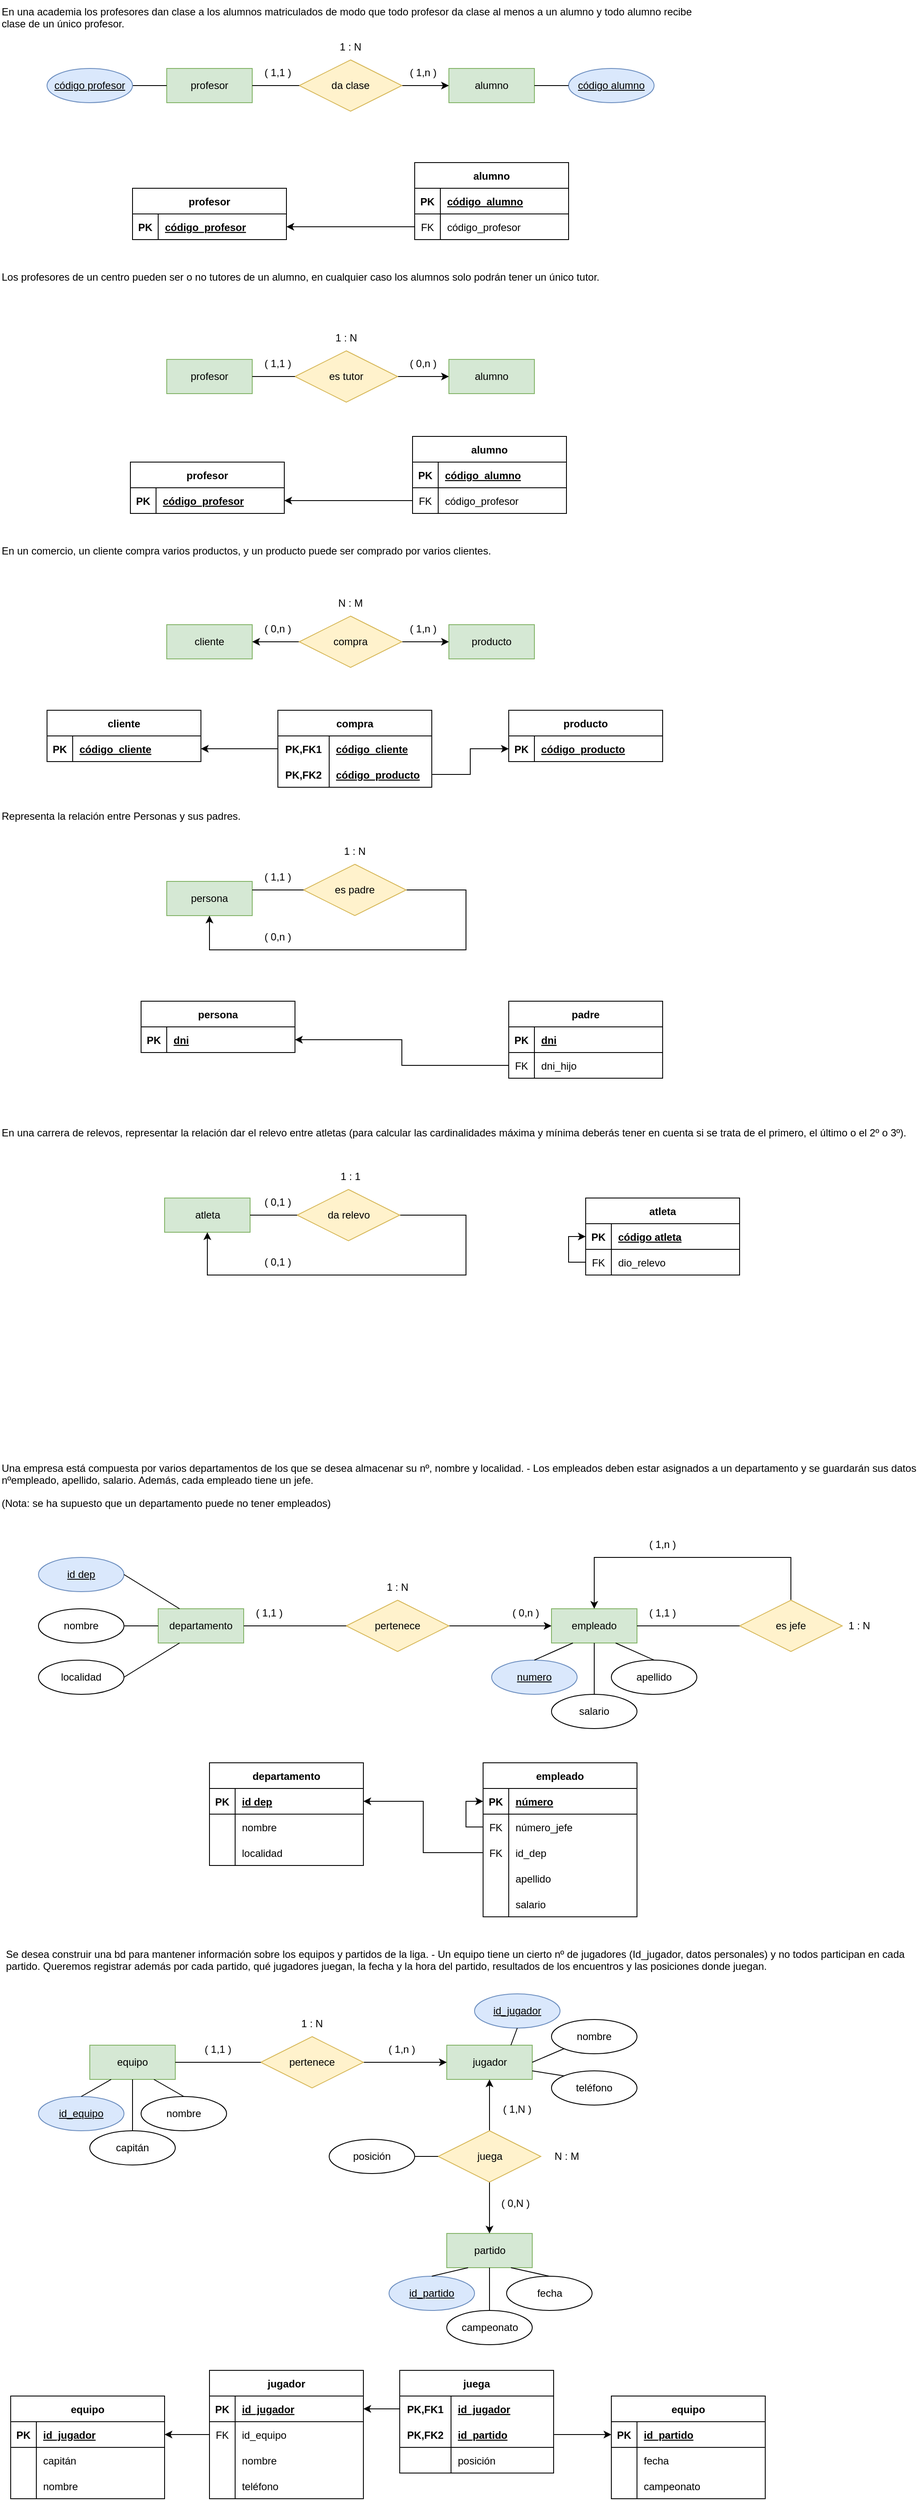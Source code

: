 <mxfile version="20.5.1" type="github">
  <diagram id="R2lEEEUBdFMjLlhIrx00" name="Page-1">
    <mxGraphModel dx="1422" dy="771" grid="1" gridSize="10" guides="1" tooltips="1" connect="1" arrows="1" fold="1" page="1" pageScale="1" pageWidth="1100" pageHeight="850" math="0" shadow="0" extFonts="Permanent Marker^https://fonts.googleapis.com/css?family=Permanent+Marker">
      <root>
        <mxCell id="0" />
        <mxCell id="1" parent="0" />
        <mxCell id="P5QB1PJldriL9mMZKFmA-2" value="alumno" style="whiteSpace=wrap;html=1;align=center;fillColor=#d5e8d4;strokeColor=#82b366;" vertex="1" parent="1">
          <mxGeometry x="540" y="110" width="100" height="40" as="geometry" />
        </mxCell>
        <mxCell id="P5QB1PJldriL9mMZKFmA-3" value="profesor" style="whiteSpace=wrap;html=1;align=center;fillColor=#d5e8d4;strokeColor=#82b366;" vertex="1" parent="1">
          <mxGeometry x="210" y="110" width="100" height="40" as="geometry" />
        </mxCell>
        <mxCell id="P5QB1PJldriL9mMZKFmA-5" style="edgeStyle=orthogonalEdgeStyle;rounded=0;orthogonalLoop=1;jettySize=auto;html=1;entryX=0;entryY=0.5;entryDx=0;entryDy=0;" edge="1" parent="1" source="P5QB1PJldriL9mMZKFmA-4" target="P5QB1PJldriL9mMZKFmA-2">
          <mxGeometry relative="1" as="geometry" />
        </mxCell>
        <mxCell id="P5QB1PJldriL9mMZKFmA-4" value="da clase" style="shape=rhombus;perimeter=rhombusPerimeter;whiteSpace=wrap;html=1;align=center;fillColor=#fff2cc;strokeColor=#d6b656;" vertex="1" parent="1">
          <mxGeometry x="365" y="100" width="120" height="60" as="geometry" />
        </mxCell>
        <mxCell id="P5QB1PJldriL9mMZKFmA-6" value="" style="endArrow=none;html=1;rounded=0;exitX=0;exitY=0.5;exitDx=0;exitDy=0;entryX=1;entryY=0.5;entryDx=0;entryDy=0;" edge="1" parent="1" source="P5QB1PJldriL9mMZKFmA-4" target="P5QB1PJldriL9mMZKFmA-3">
          <mxGeometry relative="1" as="geometry">
            <mxPoint x="340" y="340" as="sourcePoint" />
            <mxPoint x="500" y="340" as="targetPoint" />
          </mxGeometry>
        </mxCell>
        <mxCell id="P5QB1PJldriL9mMZKFmA-9" value="( 1,n )" style="text;html=1;strokeColor=none;fillColor=none;align=center;verticalAlign=middle;whiteSpace=wrap;rounded=0;" vertex="1" parent="1">
          <mxGeometry x="480" y="100" width="60" height="30" as="geometry" />
        </mxCell>
        <mxCell id="P5QB1PJldriL9mMZKFmA-10" value="( 1,1 )" style="text;html=1;strokeColor=none;fillColor=none;align=center;verticalAlign=middle;whiteSpace=wrap;rounded=0;" vertex="1" parent="1">
          <mxGeometry x="310" y="100" width="60" height="30" as="geometry" />
        </mxCell>
        <mxCell id="P5QB1PJldriL9mMZKFmA-14" value="1 : N" style="text;html=1;strokeColor=none;fillColor=none;align=center;verticalAlign=middle;whiteSpace=wrap;rounded=0;" vertex="1" parent="1">
          <mxGeometry x="395" y="70" width="60" height="30" as="geometry" />
        </mxCell>
        <mxCell id="P5QB1PJldriL9mMZKFmA-17" value="código alumno" style="ellipse;whiteSpace=wrap;html=1;align=center;fontStyle=4;fillColor=#dae8fc;strokeColor=#6c8ebf;" vertex="1" parent="1">
          <mxGeometry x="680" y="110" width="100" height="40" as="geometry" />
        </mxCell>
        <mxCell id="P5QB1PJldriL9mMZKFmA-19" value="" style="endArrow=none;html=1;rounded=0;exitX=1;exitY=0.5;exitDx=0;exitDy=0;entryX=0;entryY=0.5;entryDx=0;entryDy=0;" edge="1" parent="1" source="P5QB1PJldriL9mMZKFmA-41" target="P5QB1PJldriL9mMZKFmA-3">
          <mxGeometry relative="1" as="geometry">
            <mxPoint x="170" y="130" as="sourcePoint" />
            <mxPoint x="500" y="370" as="targetPoint" />
          </mxGeometry>
        </mxCell>
        <mxCell id="P5QB1PJldriL9mMZKFmA-20" value="" style="endArrow=none;html=1;rounded=0;exitX=0;exitY=0.5;exitDx=0;exitDy=0;entryX=1;entryY=0.5;entryDx=0;entryDy=0;" edge="1" parent="1" source="P5QB1PJldriL9mMZKFmA-17" target="P5QB1PJldriL9mMZKFmA-2">
          <mxGeometry relative="1" as="geometry">
            <mxPoint x="340" y="370" as="sourcePoint" />
            <mxPoint x="500" y="370" as="targetPoint" />
          </mxGeometry>
        </mxCell>
        <mxCell id="P5QB1PJldriL9mMZKFmA-21" value="profesor" style="shape=table;startSize=30;container=1;collapsible=1;childLayout=tableLayout;fixedRows=1;rowLines=0;fontStyle=1;align=center;resizeLast=1;" vertex="1" parent="1">
          <mxGeometry x="170" y="250" width="180" height="60" as="geometry" />
        </mxCell>
        <mxCell id="P5QB1PJldriL9mMZKFmA-22" value="" style="shape=tableRow;horizontal=0;startSize=0;swimlaneHead=0;swimlaneBody=0;fillColor=none;collapsible=0;dropTarget=0;points=[[0,0.5],[1,0.5]];portConstraint=eastwest;top=0;left=0;right=0;bottom=1;" vertex="1" parent="P5QB1PJldriL9mMZKFmA-21">
          <mxGeometry y="30" width="180" height="30" as="geometry" />
        </mxCell>
        <mxCell id="P5QB1PJldriL9mMZKFmA-23" value="PK" style="shape=partialRectangle;connectable=0;fillColor=none;top=0;left=0;bottom=0;right=0;fontStyle=1;overflow=hidden;" vertex="1" parent="P5QB1PJldriL9mMZKFmA-22">
          <mxGeometry width="30" height="30" as="geometry">
            <mxRectangle width="30" height="30" as="alternateBounds" />
          </mxGeometry>
        </mxCell>
        <mxCell id="P5QB1PJldriL9mMZKFmA-24" value="código_profesor" style="shape=partialRectangle;connectable=0;fillColor=none;top=0;left=0;bottom=0;right=0;align=left;spacingLeft=6;fontStyle=5;overflow=hidden;" vertex="1" parent="P5QB1PJldriL9mMZKFmA-22">
          <mxGeometry x="30" width="150" height="30" as="geometry">
            <mxRectangle width="150" height="30" as="alternateBounds" />
          </mxGeometry>
        </mxCell>
        <mxCell id="P5QB1PJldriL9mMZKFmA-34" value="alumno" style="shape=table;startSize=30;container=1;collapsible=1;childLayout=tableLayout;fixedRows=1;rowLines=0;fontStyle=1;align=center;resizeLast=1;" vertex="1" parent="1">
          <mxGeometry x="500" y="220" width="180" height="90" as="geometry" />
        </mxCell>
        <mxCell id="P5QB1PJldriL9mMZKFmA-35" value="" style="shape=tableRow;horizontal=0;startSize=0;swimlaneHead=0;swimlaneBody=0;fillColor=none;collapsible=0;dropTarget=0;points=[[0,0.5],[1,0.5]];portConstraint=eastwest;top=0;left=0;right=0;bottom=1;" vertex="1" parent="P5QB1PJldriL9mMZKFmA-34">
          <mxGeometry y="30" width="180" height="30" as="geometry" />
        </mxCell>
        <mxCell id="P5QB1PJldriL9mMZKFmA-36" value="PK" style="shape=partialRectangle;connectable=0;fillColor=none;top=0;left=0;bottom=0;right=0;fontStyle=1;overflow=hidden;" vertex="1" parent="P5QB1PJldriL9mMZKFmA-35">
          <mxGeometry width="30" height="30" as="geometry">
            <mxRectangle width="30" height="30" as="alternateBounds" />
          </mxGeometry>
        </mxCell>
        <mxCell id="P5QB1PJldriL9mMZKFmA-37" value="código_alumno" style="shape=partialRectangle;connectable=0;fillColor=none;top=0;left=0;bottom=0;right=0;align=left;spacingLeft=6;fontStyle=5;overflow=hidden;" vertex="1" parent="P5QB1PJldriL9mMZKFmA-35">
          <mxGeometry x="30" width="150" height="30" as="geometry">
            <mxRectangle width="150" height="30" as="alternateBounds" />
          </mxGeometry>
        </mxCell>
        <mxCell id="P5QB1PJldriL9mMZKFmA-38" value="" style="shape=tableRow;horizontal=0;startSize=0;swimlaneHead=0;swimlaneBody=0;fillColor=none;collapsible=0;dropTarget=0;points=[[0,0.5],[1,0.5]];portConstraint=eastwest;top=0;left=0;right=0;bottom=0;" vertex="1" parent="P5QB1PJldriL9mMZKFmA-34">
          <mxGeometry y="60" width="180" height="30" as="geometry" />
        </mxCell>
        <mxCell id="P5QB1PJldriL9mMZKFmA-39" value="FK" style="shape=partialRectangle;connectable=0;fillColor=none;top=0;left=0;bottom=0;right=0;editable=1;overflow=hidden;" vertex="1" parent="P5QB1PJldriL9mMZKFmA-38">
          <mxGeometry width="30" height="30" as="geometry">
            <mxRectangle width="30" height="30" as="alternateBounds" />
          </mxGeometry>
        </mxCell>
        <mxCell id="P5QB1PJldriL9mMZKFmA-40" value="código_profesor" style="shape=partialRectangle;connectable=0;fillColor=none;top=0;left=0;bottom=0;right=0;align=left;spacingLeft=6;overflow=hidden;" vertex="1" parent="P5QB1PJldriL9mMZKFmA-38">
          <mxGeometry x="30" width="150" height="30" as="geometry">
            <mxRectangle width="150" height="30" as="alternateBounds" />
          </mxGeometry>
        </mxCell>
        <mxCell id="P5QB1PJldriL9mMZKFmA-41" value="código profesor" style="ellipse;whiteSpace=wrap;html=1;align=center;fontStyle=4;fillColor=#dae8fc;strokeColor=#6c8ebf;" vertex="1" parent="1">
          <mxGeometry x="70" y="110" width="100" height="40" as="geometry" />
        </mxCell>
        <mxCell id="P5QB1PJldriL9mMZKFmA-46" style="edgeStyle=orthogonalEdgeStyle;rounded=0;orthogonalLoop=1;jettySize=auto;html=1;entryX=1;entryY=0.75;entryDx=0;entryDy=0;exitX=0;exitY=0.5;exitDx=0;exitDy=0;" edge="1" parent="1" source="P5QB1PJldriL9mMZKFmA-38" target="P5QB1PJldriL9mMZKFmA-21">
          <mxGeometry relative="1" as="geometry" />
        </mxCell>
        <mxCell id="P5QB1PJldriL9mMZKFmA-47" value="En una academia los profesores dan clase a los alumnos matriculados de modo que todo profesor da clase al menos a un alumno y todo alumno recibe clase de un único profesor." style="text;whiteSpace=wrap;html=1;" vertex="1" parent="1">
          <mxGeometry x="15" y="30" width="820" height="40" as="geometry" />
        </mxCell>
        <mxCell id="P5QB1PJldriL9mMZKFmA-48" value="Los profesores de un centro pueden ser o no tutores de un alumno, en cualquier caso los alumnos solo podrán tener un único tutor." style="text;whiteSpace=wrap;html=1;" vertex="1" parent="1">
          <mxGeometry x="15" y="340" width="815" height="30" as="geometry" />
        </mxCell>
        <mxCell id="P5QB1PJldriL9mMZKFmA-49" value="profesor" style="whiteSpace=wrap;html=1;align=center;fillColor=#d5e8d4;strokeColor=#82b366;" vertex="1" parent="1">
          <mxGeometry x="210" y="450" width="100" height="40" as="geometry" />
        </mxCell>
        <mxCell id="P5QB1PJldriL9mMZKFmA-50" value="alumno" style="whiteSpace=wrap;html=1;align=center;fillColor=#d5e8d4;strokeColor=#82b366;" vertex="1" parent="1">
          <mxGeometry x="540" y="450" width="100" height="40" as="geometry" />
        </mxCell>
        <mxCell id="P5QB1PJldriL9mMZKFmA-54" style="edgeStyle=orthogonalEdgeStyle;rounded=0;orthogonalLoop=1;jettySize=auto;html=1;entryX=0;entryY=0.5;entryDx=0;entryDy=0;" edge="1" parent="1" source="P5QB1PJldriL9mMZKFmA-51" target="P5QB1PJldriL9mMZKFmA-50">
          <mxGeometry relative="1" as="geometry" />
        </mxCell>
        <mxCell id="P5QB1PJldriL9mMZKFmA-51" value="es tutor" style="shape=rhombus;perimeter=rhombusPerimeter;whiteSpace=wrap;html=1;align=center;fillColor=#fff2cc;strokeColor=#d6b656;" vertex="1" parent="1">
          <mxGeometry x="360" y="440" width="120" height="60" as="geometry" />
        </mxCell>
        <mxCell id="P5QB1PJldriL9mMZKFmA-52" value="( 1,1 )" style="text;html=1;strokeColor=none;fillColor=none;align=center;verticalAlign=middle;whiteSpace=wrap;rounded=0;" vertex="1" parent="1">
          <mxGeometry x="310" y="440" width="60" height="30" as="geometry" />
        </mxCell>
        <mxCell id="P5QB1PJldriL9mMZKFmA-53" value="" style="endArrow=none;html=1;rounded=0;exitX=1;exitY=0.5;exitDx=0;exitDy=0;entryX=0;entryY=0.5;entryDx=0;entryDy=0;" edge="1" parent="1" source="P5QB1PJldriL9mMZKFmA-49" target="P5QB1PJldriL9mMZKFmA-51">
          <mxGeometry relative="1" as="geometry">
            <mxPoint x="340" y="370" as="sourcePoint" />
            <mxPoint x="500" y="370" as="targetPoint" />
          </mxGeometry>
        </mxCell>
        <mxCell id="P5QB1PJldriL9mMZKFmA-55" value="( 0,n )" style="text;html=1;strokeColor=none;fillColor=none;align=center;verticalAlign=middle;whiteSpace=wrap;rounded=0;" vertex="1" parent="1">
          <mxGeometry x="480" y="440" width="60" height="30" as="geometry" />
        </mxCell>
        <mxCell id="P5QB1PJldriL9mMZKFmA-56" value="1 : N" style="text;html=1;strokeColor=none;fillColor=none;align=center;verticalAlign=middle;whiteSpace=wrap;rounded=0;" vertex="1" parent="1">
          <mxGeometry x="390" y="410" width="60" height="30" as="geometry" />
        </mxCell>
        <mxCell id="P5QB1PJldriL9mMZKFmA-57" value="profesor" style="shape=table;startSize=30;container=1;collapsible=1;childLayout=tableLayout;fixedRows=1;rowLines=0;fontStyle=1;align=center;resizeLast=1;" vertex="1" parent="1">
          <mxGeometry x="167.5" y="570" width="180" height="60" as="geometry" />
        </mxCell>
        <mxCell id="P5QB1PJldriL9mMZKFmA-58" value="" style="shape=tableRow;horizontal=0;startSize=0;swimlaneHead=0;swimlaneBody=0;fillColor=none;collapsible=0;dropTarget=0;points=[[0,0.5],[1,0.5]];portConstraint=eastwest;top=0;left=0;right=0;bottom=1;" vertex="1" parent="P5QB1PJldriL9mMZKFmA-57">
          <mxGeometry y="30" width="180" height="30" as="geometry" />
        </mxCell>
        <mxCell id="P5QB1PJldriL9mMZKFmA-59" value="PK" style="shape=partialRectangle;connectable=0;fillColor=none;top=0;left=0;bottom=0;right=0;fontStyle=1;overflow=hidden;" vertex="1" parent="P5QB1PJldriL9mMZKFmA-58">
          <mxGeometry width="30" height="30" as="geometry">
            <mxRectangle width="30" height="30" as="alternateBounds" />
          </mxGeometry>
        </mxCell>
        <mxCell id="P5QB1PJldriL9mMZKFmA-60" value="código_profesor" style="shape=partialRectangle;connectable=0;fillColor=none;top=0;left=0;bottom=0;right=0;align=left;spacingLeft=6;fontStyle=5;overflow=hidden;" vertex="1" parent="P5QB1PJldriL9mMZKFmA-58">
          <mxGeometry x="30" width="150" height="30" as="geometry">
            <mxRectangle width="150" height="30" as="alternateBounds" />
          </mxGeometry>
        </mxCell>
        <mxCell id="P5QB1PJldriL9mMZKFmA-61" value="alumno" style="shape=table;startSize=30;container=1;collapsible=1;childLayout=tableLayout;fixedRows=1;rowLines=0;fontStyle=1;align=center;resizeLast=1;" vertex="1" parent="1">
          <mxGeometry x="497.5" y="540" width="180" height="90" as="geometry">
            <mxRectangle x="497.5" y="540" width="80" height="30" as="alternateBounds" />
          </mxGeometry>
        </mxCell>
        <mxCell id="P5QB1PJldriL9mMZKFmA-62" value="" style="shape=tableRow;horizontal=0;startSize=0;swimlaneHead=0;swimlaneBody=0;fillColor=none;collapsible=0;dropTarget=0;points=[[0,0.5],[1,0.5]];portConstraint=eastwest;top=0;left=0;right=0;bottom=1;" vertex="1" parent="P5QB1PJldriL9mMZKFmA-61">
          <mxGeometry y="30" width="180" height="30" as="geometry" />
        </mxCell>
        <mxCell id="P5QB1PJldriL9mMZKFmA-63" value="PK" style="shape=partialRectangle;connectable=0;fillColor=none;top=0;left=0;bottom=0;right=0;fontStyle=1;overflow=hidden;" vertex="1" parent="P5QB1PJldriL9mMZKFmA-62">
          <mxGeometry width="30" height="30" as="geometry">
            <mxRectangle width="30" height="30" as="alternateBounds" />
          </mxGeometry>
        </mxCell>
        <mxCell id="P5QB1PJldriL9mMZKFmA-64" value="código_alumno" style="shape=partialRectangle;connectable=0;fillColor=none;top=0;left=0;bottom=0;right=0;align=left;spacingLeft=6;fontStyle=5;overflow=hidden;" vertex="1" parent="P5QB1PJldriL9mMZKFmA-62">
          <mxGeometry x="30" width="150" height="30" as="geometry">
            <mxRectangle width="150" height="30" as="alternateBounds" />
          </mxGeometry>
        </mxCell>
        <mxCell id="P5QB1PJldriL9mMZKFmA-65" value="" style="shape=tableRow;horizontal=0;startSize=0;swimlaneHead=0;swimlaneBody=0;fillColor=none;collapsible=0;dropTarget=0;points=[[0,0.5],[1,0.5]];portConstraint=eastwest;top=0;left=0;right=0;bottom=0;" vertex="1" parent="P5QB1PJldriL9mMZKFmA-61">
          <mxGeometry y="60" width="180" height="30" as="geometry" />
        </mxCell>
        <mxCell id="P5QB1PJldriL9mMZKFmA-66" value="FK" style="shape=partialRectangle;connectable=0;fillColor=none;top=0;left=0;bottom=0;right=0;editable=1;overflow=hidden;" vertex="1" parent="P5QB1PJldriL9mMZKFmA-65">
          <mxGeometry width="30" height="30" as="geometry">
            <mxRectangle width="30" height="30" as="alternateBounds" />
          </mxGeometry>
        </mxCell>
        <mxCell id="P5QB1PJldriL9mMZKFmA-67" value="código_profesor" style="shape=partialRectangle;connectable=0;fillColor=none;top=0;left=0;bottom=0;right=0;align=left;spacingLeft=6;overflow=hidden;" vertex="1" parent="P5QB1PJldriL9mMZKFmA-65">
          <mxGeometry x="30" width="150" height="30" as="geometry">
            <mxRectangle width="150" height="30" as="alternateBounds" />
          </mxGeometry>
        </mxCell>
        <mxCell id="P5QB1PJldriL9mMZKFmA-68" style="edgeStyle=orthogonalEdgeStyle;rounded=0;orthogonalLoop=1;jettySize=auto;html=1;entryX=1;entryY=0.75;entryDx=0;entryDy=0;exitX=0;exitY=0.5;exitDx=0;exitDy=0;" edge="1" parent="1" source="P5QB1PJldriL9mMZKFmA-65" target="P5QB1PJldriL9mMZKFmA-57">
          <mxGeometry relative="1" as="geometry" />
        </mxCell>
        <mxCell id="P5QB1PJldriL9mMZKFmA-72" value="En un comercio, un cliente compra varios productos, y un producto puede ser comprado por varios clientes." style="text;whiteSpace=wrap;html=1;" vertex="1" parent="1">
          <mxGeometry x="15" y="660" width="815" height="40" as="geometry" />
        </mxCell>
        <mxCell id="P5QB1PJldriL9mMZKFmA-73" value="cliente" style="whiteSpace=wrap;html=1;align=center;fillColor=#d5e8d4;strokeColor=#82b366;" vertex="1" parent="1">
          <mxGeometry x="210" y="760" width="100" height="40" as="geometry" />
        </mxCell>
        <mxCell id="P5QB1PJldriL9mMZKFmA-74" value="producto" style="whiteSpace=wrap;html=1;align=center;fillColor=#d5e8d4;strokeColor=#82b366;" vertex="1" parent="1">
          <mxGeometry x="540" y="760" width="100" height="40" as="geometry" />
        </mxCell>
        <mxCell id="P5QB1PJldriL9mMZKFmA-76" style="edgeStyle=orthogonalEdgeStyle;rounded=0;orthogonalLoop=1;jettySize=auto;html=1;entryX=1;entryY=0.5;entryDx=0;entryDy=0;" edge="1" parent="1" source="P5QB1PJldriL9mMZKFmA-75" target="P5QB1PJldriL9mMZKFmA-73">
          <mxGeometry relative="1" as="geometry" />
        </mxCell>
        <mxCell id="P5QB1PJldriL9mMZKFmA-77" style="edgeStyle=orthogonalEdgeStyle;rounded=0;orthogonalLoop=1;jettySize=auto;html=1;entryX=0;entryY=0.5;entryDx=0;entryDy=0;" edge="1" parent="1" source="P5QB1PJldriL9mMZKFmA-75" target="P5QB1PJldriL9mMZKFmA-74">
          <mxGeometry relative="1" as="geometry" />
        </mxCell>
        <mxCell id="P5QB1PJldriL9mMZKFmA-75" value="compra" style="shape=rhombus;perimeter=rhombusPerimeter;whiteSpace=wrap;html=1;align=center;fillColor=#fff2cc;strokeColor=#d6b656;" vertex="1" parent="1">
          <mxGeometry x="365" y="750" width="120" height="60" as="geometry" />
        </mxCell>
        <mxCell id="P5QB1PJldriL9mMZKFmA-82" value="( 0,n )" style="text;html=1;strokeColor=none;fillColor=none;align=center;verticalAlign=middle;whiteSpace=wrap;rounded=0;" vertex="1" parent="1">
          <mxGeometry x="310" y="750" width="60" height="30" as="geometry" />
        </mxCell>
        <mxCell id="P5QB1PJldriL9mMZKFmA-83" value="( 1,n )" style="text;html=1;strokeColor=none;fillColor=none;align=center;verticalAlign=middle;whiteSpace=wrap;rounded=0;" vertex="1" parent="1">
          <mxGeometry x="480" y="750" width="60" height="30" as="geometry" />
        </mxCell>
        <mxCell id="P5QB1PJldriL9mMZKFmA-84" value="N : M" style="text;html=1;strokeColor=none;fillColor=none;align=center;verticalAlign=middle;whiteSpace=wrap;rounded=0;" vertex="1" parent="1">
          <mxGeometry x="395" y="720" width="60" height="30" as="geometry" />
        </mxCell>
        <mxCell id="P5QB1PJldriL9mMZKFmA-85" value="cliente" style="shape=table;startSize=30;container=1;collapsible=1;childLayout=tableLayout;fixedRows=1;rowLines=0;fontStyle=1;align=center;resizeLast=1;strokeColor=#000000;" vertex="1" parent="1">
          <mxGeometry x="70" y="860" width="180" height="60" as="geometry" />
        </mxCell>
        <mxCell id="P5QB1PJldriL9mMZKFmA-86" value="" style="shape=tableRow;horizontal=0;startSize=0;swimlaneHead=0;swimlaneBody=0;fillColor=none;collapsible=0;dropTarget=0;points=[[0,0.5],[1,0.5]];portConstraint=eastwest;top=0;left=0;right=0;bottom=1;strokeColor=#000000;" vertex="1" parent="P5QB1PJldriL9mMZKFmA-85">
          <mxGeometry y="30" width="180" height="30" as="geometry" />
        </mxCell>
        <mxCell id="P5QB1PJldriL9mMZKFmA-87" value="PK" style="shape=partialRectangle;connectable=0;fillColor=none;top=0;left=0;bottom=0;right=0;fontStyle=1;overflow=hidden;strokeColor=#000000;" vertex="1" parent="P5QB1PJldriL9mMZKFmA-86">
          <mxGeometry width="30" height="30" as="geometry">
            <mxRectangle width="30" height="30" as="alternateBounds" />
          </mxGeometry>
        </mxCell>
        <mxCell id="P5QB1PJldriL9mMZKFmA-88" value="código_cliente" style="shape=partialRectangle;connectable=0;fillColor=none;top=0;left=0;bottom=0;right=0;align=left;spacingLeft=6;fontStyle=5;overflow=hidden;strokeColor=#000000;" vertex="1" parent="P5QB1PJldriL9mMZKFmA-86">
          <mxGeometry x="30" width="150" height="30" as="geometry">
            <mxRectangle width="150" height="30" as="alternateBounds" />
          </mxGeometry>
        </mxCell>
        <mxCell id="P5QB1PJldriL9mMZKFmA-98" value="producto" style="shape=table;startSize=30;container=1;collapsible=1;childLayout=tableLayout;fixedRows=1;rowLines=0;fontStyle=1;align=center;resizeLast=1;strokeColor=#000000;" vertex="1" parent="1">
          <mxGeometry x="610" y="860" width="180" height="60" as="geometry" />
        </mxCell>
        <mxCell id="P5QB1PJldriL9mMZKFmA-99" value="" style="shape=tableRow;horizontal=0;startSize=0;swimlaneHead=0;swimlaneBody=0;fillColor=none;collapsible=0;dropTarget=0;points=[[0,0.5],[1,0.5]];portConstraint=eastwest;top=0;left=0;right=0;bottom=1;strokeColor=#000000;" vertex="1" parent="P5QB1PJldriL9mMZKFmA-98">
          <mxGeometry y="30" width="180" height="30" as="geometry" />
        </mxCell>
        <mxCell id="P5QB1PJldriL9mMZKFmA-100" value="PK" style="shape=partialRectangle;connectable=0;fillColor=none;top=0;left=0;bottom=0;right=0;fontStyle=1;overflow=hidden;strokeColor=#000000;" vertex="1" parent="P5QB1PJldriL9mMZKFmA-99">
          <mxGeometry width="30" height="30" as="geometry">
            <mxRectangle width="30" height="30" as="alternateBounds" />
          </mxGeometry>
        </mxCell>
        <mxCell id="P5QB1PJldriL9mMZKFmA-101" value="código_producto" style="shape=partialRectangle;connectable=0;fillColor=none;top=0;left=0;bottom=0;right=0;align=left;spacingLeft=6;fontStyle=5;overflow=hidden;strokeColor=#000000;" vertex="1" parent="P5QB1PJldriL9mMZKFmA-99">
          <mxGeometry x="30" width="150" height="30" as="geometry">
            <mxRectangle width="150" height="30" as="alternateBounds" />
          </mxGeometry>
        </mxCell>
        <mxCell id="P5QB1PJldriL9mMZKFmA-124" value="compra" style="shape=table;startSize=30;container=1;collapsible=1;childLayout=tableLayout;fixedRows=1;rowLines=0;fontStyle=1;align=center;resizeLast=1;strokeColor=#000000;" vertex="1" parent="1">
          <mxGeometry x="340" y="860" width="180" height="90" as="geometry" />
        </mxCell>
        <mxCell id="P5QB1PJldriL9mMZKFmA-125" value="" style="shape=tableRow;horizontal=0;startSize=0;swimlaneHead=0;swimlaneBody=0;fillColor=none;collapsible=0;dropTarget=0;points=[[0,0.5],[1,0.5]];portConstraint=eastwest;top=0;left=0;right=0;bottom=0;strokeColor=#000000;" vertex="1" parent="P5QB1PJldriL9mMZKFmA-124">
          <mxGeometry y="30" width="180" height="30" as="geometry" />
        </mxCell>
        <mxCell id="P5QB1PJldriL9mMZKFmA-126" value="PK,FK1" style="shape=partialRectangle;connectable=0;fillColor=none;top=0;left=0;bottom=0;right=0;fontStyle=1;overflow=hidden;strokeColor=#000000;" vertex="1" parent="P5QB1PJldriL9mMZKFmA-125">
          <mxGeometry width="60" height="30" as="geometry">
            <mxRectangle width="60" height="30" as="alternateBounds" />
          </mxGeometry>
        </mxCell>
        <mxCell id="P5QB1PJldriL9mMZKFmA-127" value="código_cliente" style="shape=partialRectangle;connectable=0;fillColor=none;top=0;left=0;bottom=0;right=0;align=left;spacingLeft=6;fontStyle=5;overflow=hidden;strokeColor=#000000;" vertex="1" parent="P5QB1PJldriL9mMZKFmA-125">
          <mxGeometry x="60" width="120" height="30" as="geometry">
            <mxRectangle width="120" height="30" as="alternateBounds" />
          </mxGeometry>
        </mxCell>
        <mxCell id="P5QB1PJldriL9mMZKFmA-128" value="" style="shape=tableRow;horizontal=0;startSize=0;swimlaneHead=0;swimlaneBody=0;fillColor=none;collapsible=0;dropTarget=0;points=[[0,0.5],[1,0.5]];portConstraint=eastwest;top=0;left=0;right=0;bottom=1;strokeColor=#000000;" vertex="1" parent="P5QB1PJldriL9mMZKFmA-124">
          <mxGeometry y="60" width="180" height="30" as="geometry" />
        </mxCell>
        <mxCell id="P5QB1PJldriL9mMZKFmA-129" value="PK,FK2" style="shape=partialRectangle;connectable=0;fillColor=none;top=0;left=0;bottom=0;right=0;fontStyle=1;overflow=hidden;strokeColor=#000000;" vertex="1" parent="P5QB1PJldriL9mMZKFmA-128">
          <mxGeometry width="60" height="30" as="geometry">
            <mxRectangle width="60" height="30" as="alternateBounds" />
          </mxGeometry>
        </mxCell>
        <mxCell id="P5QB1PJldriL9mMZKFmA-130" value="código_producto" style="shape=partialRectangle;connectable=0;fillColor=none;top=0;left=0;bottom=0;right=0;align=left;spacingLeft=6;fontStyle=5;overflow=hidden;strokeColor=#000000;" vertex="1" parent="P5QB1PJldriL9mMZKFmA-128">
          <mxGeometry x="60" width="120" height="30" as="geometry">
            <mxRectangle width="120" height="30" as="alternateBounds" />
          </mxGeometry>
        </mxCell>
        <mxCell id="P5QB1PJldriL9mMZKFmA-137" style="edgeStyle=orthogonalEdgeStyle;rounded=0;orthogonalLoop=1;jettySize=auto;html=1;entryX=1;entryY=0.5;entryDx=0;entryDy=0;" edge="1" parent="1" source="P5QB1PJldriL9mMZKFmA-125" target="P5QB1PJldriL9mMZKFmA-86">
          <mxGeometry relative="1" as="geometry" />
        </mxCell>
        <mxCell id="P5QB1PJldriL9mMZKFmA-138" style="edgeStyle=orthogonalEdgeStyle;rounded=0;orthogonalLoop=1;jettySize=auto;html=1;entryX=0;entryY=0.5;entryDx=0;entryDy=0;" edge="1" parent="1" source="P5QB1PJldriL9mMZKFmA-128" target="P5QB1PJldriL9mMZKFmA-99">
          <mxGeometry relative="1" as="geometry" />
        </mxCell>
        <mxCell id="P5QB1PJldriL9mMZKFmA-139" value="Representa la relación entre Personas y sus padres." style="text;whiteSpace=wrap;html=1;" vertex="1" parent="1">
          <mxGeometry x="15" y="970" width="310" height="40" as="geometry" />
        </mxCell>
        <mxCell id="P5QB1PJldriL9mMZKFmA-140" value="persona" style="whiteSpace=wrap;html=1;align=center;fillColor=#d5e8d4;strokeColor=#82b366;" vertex="1" parent="1">
          <mxGeometry x="210" y="1060" width="100" height="40" as="geometry" />
        </mxCell>
        <mxCell id="P5QB1PJldriL9mMZKFmA-144" style="edgeStyle=orthogonalEdgeStyle;rounded=0;orthogonalLoop=1;jettySize=auto;html=1;entryX=0.5;entryY=1;entryDx=0;entryDy=0;" edge="1" parent="1" source="P5QB1PJldriL9mMZKFmA-141" target="P5QB1PJldriL9mMZKFmA-140">
          <mxGeometry relative="1" as="geometry">
            <mxPoint x="530" y="1160" as="targetPoint" />
            <Array as="points">
              <mxPoint x="560" y="1070" />
              <mxPoint x="560" y="1140" />
              <mxPoint x="260" y="1140" />
            </Array>
          </mxGeometry>
        </mxCell>
        <mxCell id="P5QB1PJldriL9mMZKFmA-141" value="es padre" style="shape=rhombus;perimeter=rhombusPerimeter;whiteSpace=wrap;html=1;align=center;fillColor=#fff2cc;strokeColor=#d6b656;" vertex="1" parent="1">
          <mxGeometry x="370" y="1040" width="120" height="60" as="geometry" />
        </mxCell>
        <mxCell id="P5QB1PJldriL9mMZKFmA-142" value="" style="endArrow=none;html=1;rounded=0;exitX=1;exitY=0.25;exitDx=0;exitDy=0;entryX=0;entryY=0.5;entryDx=0;entryDy=0;" edge="1" parent="1" source="P5QB1PJldriL9mMZKFmA-140" target="P5QB1PJldriL9mMZKFmA-141">
          <mxGeometry relative="1" as="geometry">
            <mxPoint x="340" y="910" as="sourcePoint" />
            <mxPoint x="500" y="910" as="targetPoint" />
          </mxGeometry>
        </mxCell>
        <mxCell id="P5QB1PJldriL9mMZKFmA-145" value="( 1,1 )" style="text;html=1;strokeColor=none;fillColor=none;align=center;verticalAlign=middle;whiteSpace=wrap;rounded=0;" vertex="1" parent="1">
          <mxGeometry x="310" y="1040" width="60" height="30" as="geometry" />
        </mxCell>
        <mxCell id="P5QB1PJldriL9mMZKFmA-146" value="( 0,n )" style="text;html=1;strokeColor=none;fillColor=none;align=center;verticalAlign=middle;whiteSpace=wrap;rounded=0;" vertex="1" parent="1">
          <mxGeometry x="310" y="1110" width="60" height="30" as="geometry" />
        </mxCell>
        <mxCell id="P5QB1PJldriL9mMZKFmA-147" value="1 : N" style="text;html=1;strokeColor=none;fillColor=none;align=center;verticalAlign=middle;whiteSpace=wrap;rounded=0;" vertex="1" parent="1">
          <mxGeometry x="400" y="1010" width="60" height="30" as="geometry" />
        </mxCell>
        <mxCell id="P5QB1PJldriL9mMZKFmA-148" value="persona" style="shape=table;startSize=30;container=1;collapsible=1;childLayout=tableLayout;fixedRows=1;rowLines=0;fontStyle=1;align=center;resizeLast=1;strokeColor=#000000;" vertex="1" parent="1">
          <mxGeometry x="180" y="1200" width="180" height="60" as="geometry" />
        </mxCell>
        <mxCell id="P5QB1PJldriL9mMZKFmA-149" value="" style="shape=tableRow;horizontal=0;startSize=0;swimlaneHead=0;swimlaneBody=0;fillColor=none;collapsible=0;dropTarget=0;points=[[0,0.5],[1,0.5]];portConstraint=eastwest;top=0;left=0;right=0;bottom=1;strokeColor=#000000;" vertex="1" parent="P5QB1PJldriL9mMZKFmA-148">
          <mxGeometry y="30" width="180" height="30" as="geometry" />
        </mxCell>
        <mxCell id="P5QB1PJldriL9mMZKFmA-150" value="PK" style="shape=partialRectangle;connectable=0;fillColor=none;top=0;left=0;bottom=0;right=0;fontStyle=1;overflow=hidden;strokeColor=#000000;" vertex="1" parent="P5QB1PJldriL9mMZKFmA-149">
          <mxGeometry width="30" height="30" as="geometry">
            <mxRectangle width="30" height="30" as="alternateBounds" />
          </mxGeometry>
        </mxCell>
        <mxCell id="P5QB1PJldriL9mMZKFmA-151" value="dni" style="shape=partialRectangle;connectable=0;fillColor=none;top=0;left=0;bottom=0;right=0;align=left;spacingLeft=6;fontStyle=5;overflow=hidden;strokeColor=#000000;" vertex="1" parent="P5QB1PJldriL9mMZKFmA-149">
          <mxGeometry x="30" width="150" height="30" as="geometry">
            <mxRectangle width="150" height="30" as="alternateBounds" />
          </mxGeometry>
        </mxCell>
        <mxCell id="P5QB1PJldriL9mMZKFmA-159" value="padre" style="shape=table;startSize=30;container=1;collapsible=1;childLayout=tableLayout;fixedRows=1;rowLines=0;fontStyle=1;align=center;resizeLast=1;" vertex="1" parent="1">
          <mxGeometry x="610" y="1200" width="180" height="90" as="geometry">
            <mxRectangle x="497.5" y="540" width="80" height="30" as="alternateBounds" />
          </mxGeometry>
        </mxCell>
        <mxCell id="P5QB1PJldriL9mMZKFmA-160" value="" style="shape=tableRow;horizontal=0;startSize=0;swimlaneHead=0;swimlaneBody=0;fillColor=none;collapsible=0;dropTarget=0;points=[[0,0.5],[1,0.5]];portConstraint=eastwest;top=0;left=0;right=0;bottom=1;" vertex="1" parent="P5QB1PJldriL9mMZKFmA-159">
          <mxGeometry y="30" width="180" height="30" as="geometry" />
        </mxCell>
        <mxCell id="P5QB1PJldriL9mMZKFmA-161" value="PK" style="shape=partialRectangle;connectable=0;fillColor=none;top=0;left=0;bottom=0;right=0;fontStyle=1;overflow=hidden;" vertex="1" parent="P5QB1PJldriL9mMZKFmA-160">
          <mxGeometry width="30" height="30" as="geometry">
            <mxRectangle width="30" height="30" as="alternateBounds" />
          </mxGeometry>
        </mxCell>
        <mxCell id="P5QB1PJldriL9mMZKFmA-162" value="dni" style="shape=partialRectangle;connectable=0;fillColor=none;top=0;left=0;bottom=0;right=0;align=left;spacingLeft=6;fontStyle=5;overflow=hidden;" vertex="1" parent="P5QB1PJldriL9mMZKFmA-160">
          <mxGeometry x="30" width="150" height="30" as="geometry">
            <mxRectangle width="150" height="30" as="alternateBounds" />
          </mxGeometry>
        </mxCell>
        <mxCell id="P5QB1PJldriL9mMZKFmA-163" value="" style="shape=tableRow;horizontal=0;startSize=0;swimlaneHead=0;swimlaneBody=0;fillColor=none;collapsible=0;dropTarget=0;points=[[0,0.5],[1,0.5]];portConstraint=eastwest;top=0;left=0;right=0;bottom=0;" vertex="1" parent="P5QB1PJldriL9mMZKFmA-159">
          <mxGeometry y="60" width="180" height="30" as="geometry" />
        </mxCell>
        <mxCell id="P5QB1PJldriL9mMZKFmA-164" value="FK" style="shape=partialRectangle;connectable=0;fillColor=none;top=0;left=0;bottom=0;right=0;editable=1;overflow=hidden;" vertex="1" parent="P5QB1PJldriL9mMZKFmA-163">
          <mxGeometry width="30" height="30" as="geometry">
            <mxRectangle width="30" height="30" as="alternateBounds" />
          </mxGeometry>
        </mxCell>
        <mxCell id="P5QB1PJldriL9mMZKFmA-165" value="dni_hijo" style="shape=partialRectangle;connectable=0;fillColor=none;top=0;left=0;bottom=0;right=0;align=left;spacingLeft=6;overflow=hidden;" vertex="1" parent="P5QB1PJldriL9mMZKFmA-163">
          <mxGeometry x="30" width="150" height="30" as="geometry">
            <mxRectangle width="150" height="30" as="alternateBounds" />
          </mxGeometry>
        </mxCell>
        <mxCell id="P5QB1PJldriL9mMZKFmA-166" style="edgeStyle=orthogonalEdgeStyle;rounded=0;orthogonalLoop=1;jettySize=auto;html=1;entryX=1;entryY=0.75;entryDx=0;entryDy=0;" edge="1" parent="1" source="P5QB1PJldriL9mMZKFmA-163" target="P5QB1PJldriL9mMZKFmA-148">
          <mxGeometry relative="1" as="geometry" />
        </mxCell>
        <mxCell id="P5QB1PJldriL9mMZKFmA-167" value="En una carrera de relevos, representar la relación dar el relevo entre atletas (para calcular las cardinalidades máxima y mínima deberás tener en cuenta si se trata de el primero, el último o el 2º o 3º)." style="text;whiteSpace=wrap;html=1;" vertex="1" parent="1">
          <mxGeometry x="15" y="1340" width="1065" height="30" as="geometry" />
        </mxCell>
        <mxCell id="P5QB1PJldriL9mMZKFmA-168" value="atleta" style="whiteSpace=wrap;html=1;align=center;fillColor=#d5e8d4;strokeColor=#82b366;" vertex="1" parent="1">
          <mxGeometry x="207.5" y="1430" width="100" height="40" as="geometry" />
        </mxCell>
        <mxCell id="P5QB1PJldriL9mMZKFmA-171" style="edgeStyle=orthogonalEdgeStyle;rounded=0;orthogonalLoop=1;jettySize=auto;html=1;entryX=0.5;entryY=1;entryDx=0;entryDy=0;" edge="1" parent="1" source="P5QB1PJldriL9mMZKFmA-169" target="P5QB1PJldriL9mMZKFmA-168">
          <mxGeometry relative="1" as="geometry">
            <mxPoint x="540" y="1550" as="targetPoint" />
            <Array as="points">
              <mxPoint x="560" y="1450" />
              <mxPoint x="560" y="1520" />
              <mxPoint x="258" y="1520" />
            </Array>
          </mxGeometry>
        </mxCell>
        <mxCell id="P5QB1PJldriL9mMZKFmA-169" value="da relevo" style="shape=rhombus;perimeter=rhombusPerimeter;whiteSpace=wrap;html=1;align=center;fillColor=#fff2cc;strokeColor=#d6b656;" vertex="1" parent="1">
          <mxGeometry x="362.5" y="1420" width="120" height="60" as="geometry" />
        </mxCell>
        <mxCell id="P5QB1PJldriL9mMZKFmA-170" value="" style="endArrow=none;html=1;rounded=0;exitX=1;exitY=0.5;exitDx=0;exitDy=0;entryX=0;entryY=0.5;entryDx=0;entryDy=0;" edge="1" parent="1" source="P5QB1PJldriL9mMZKFmA-168" target="P5QB1PJldriL9mMZKFmA-169">
          <mxGeometry relative="1" as="geometry">
            <mxPoint x="340" y="1220" as="sourcePoint" />
            <mxPoint x="500" y="1220" as="targetPoint" />
          </mxGeometry>
        </mxCell>
        <mxCell id="P5QB1PJldriL9mMZKFmA-176" value="( 0,1 )" style="text;html=1;strokeColor=none;fillColor=none;align=center;verticalAlign=middle;whiteSpace=wrap;rounded=0;" vertex="1" parent="1">
          <mxGeometry x="310" y="1420" width="60" height="30" as="geometry" />
        </mxCell>
        <mxCell id="P5QB1PJldriL9mMZKFmA-177" value="( 0,1 )" style="text;html=1;strokeColor=none;fillColor=none;align=center;verticalAlign=middle;whiteSpace=wrap;rounded=0;" vertex="1" parent="1">
          <mxGeometry x="310" y="1490" width="60" height="30" as="geometry" />
        </mxCell>
        <mxCell id="P5QB1PJldriL9mMZKFmA-178" value="1 : 1" style="text;html=1;strokeColor=none;fillColor=none;align=center;verticalAlign=middle;whiteSpace=wrap;rounded=0;" vertex="1" parent="1">
          <mxGeometry x="395" y="1390" width="60" height="30" as="geometry" />
        </mxCell>
        <mxCell id="P5QB1PJldriL9mMZKFmA-179" value="atleta" style="shape=table;startSize=30;container=1;collapsible=1;childLayout=tableLayout;fixedRows=1;rowLines=0;fontStyle=1;align=center;resizeLast=1;" vertex="1" parent="1">
          <mxGeometry x="700" y="1430" width="180" height="90" as="geometry">
            <mxRectangle x="497.5" y="540" width="80" height="30" as="alternateBounds" />
          </mxGeometry>
        </mxCell>
        <mxCell id="P5QB1PJldriL9mMZKFmA-180" value="" style="shape=tableRow;horizontal=0;startSize=0;swimlaneHead=0;swimlaneBody=0;fillColor=none;collapsible=0;dropTarget=0;points=[[0,0.5],[1,0.5]];portConstraint=eastwest;top=0;left=0;right=0;bottom=1;" vertex="1" parent="P5QB1PJldriL9mMZKFmA-179">
          <mxGeometry y="30" width="180" height="30" as="geometry" />
        </mxCell>
        <mxCell id="P5QB1PJldriL9mMZKFmA-181" value="PK" style="shape=partialRectangle;connectable=0;fillColor=none;top=0;left=0;bottom=0;right=0;fontStyle=1;overflow=hidden;" vertex="1" parent="P5QB1PJldriL9mMZKFmA-180">
          <mxGeometry width="30" height="30" as="geometry">
            <mxRectangle width="30" height="30" as="alternateBounds" />
          </mxGeometry>
        </mxCell>
        <mxCell id="P5QB1PJldriL9mMZKFmA-182" value="código atleta" style="shape=partialRectangle;connectable=0;fillColor=none;top=0;left=0;bottom=0;right=0;align=left;spacingLeft=6;fontStyle=5;overflow=hidden;" vertex="1" parent="P5QB1PJldriL9mMZKFmA-180">
          <mxGeometry x="30" width="150" height="30" as="geometry">
            <mxRectangle width="150" height="30" as="alternateBounds" />
          </mxGeometry>
        </mxCell>
        <mxCell id="P5QB1PJldriL9mMZKFmA-186" style="edgeStyle=orthogonalEdgeStyle;rounded=0;orthogonalLoop=1;jettySize=auto;html=1;entryX=0;entryY=0.5;entryDx=0;entryDy=0;" edge="1" parent="P5QB1PJldriL9mMZKFmA-179" source="P5QB1PJldriL9mMZKFmA-183" target="P5QB1PJldriL9mMZKFmA-180">
          <mxGeometry relative="1" as="geometry" />
        </mxCell>
        <mxCell id="P5QB1PJldriL9mMZKFmA-183" value="" style="shape=tableRow;horizontal=0;startSize=0;swimlaneHead=0;swimlaneBody=0;fillColor=none;collapsible=0;dropTarget=0;points=[[0,0.5],[1,0.5]];portConstraint=eastwest;top=0;left=0;right=0;bottom=0;" vertex="1" parent="P5QB1PJldriL9mMZKFmA-179">
          <mxGeometry y="60" width="180" height="30" as="geometry" />
        </mxCell>
        <mxCell id="P5QB1PJldriL9mMZKFmA-184" value="FK" style="shape=partialRectangle;connectable=0;fillColor=none;top=0;left=0;bottom=0;right=0;editable=1;overflow=hidden;" vertex="1" parent="P5QB1PJldriL9mMZKFmA-183">
          <mxGeometry width="30" height="30" as="geometry">
            <mxRectangle width="30" height="30" as="alternateBounds" />
          </mxGeometry>
        </mxCell>
        <mxCell id="P5QB1PJldriL9mMZKFmA-185" value="dio_relevo" style="shape=partialRectangle;connectable=0;fillColor=none;top=0;left=0;bottom=0;right=0;align=left;spacingLeft=6;overflow=hidden;" vertex="1" parent="P5QB1PJldriL9mMZKFmA-183">
          <mxGeometry x="30" width="150" height="30" as="geometry">
            <mxRectangle width="150" height="30" as="alternateBounds" />
          </mxGeometry>
        </mxCell>
        <mxCell id="P5QB1PJldriL9mMZKFmA-187" value="&lt;p dir=&quot;auto&quot;&gt;Una empresa está compuesta por varios departamentos de los que se desea almacenar su nº, nombre y localidad. - Los empleados deben estar asignados a un departamento y se guardarán sus datos nºempleado, apellido, salario. Además, cada empleado tiene un jefe.&lt;/p&gt;(Nota: se ha supuesto que un departamento puede no tener empleados)" style="text;whiteSpace=wrap;html=1;" vertex="1" parent="1">
          <mxGeometry x="15" y="1720" width="1075" height="80" as="geometry" />
        </mxCell>
        <mxCell id="P5QB1PJldriL9mMZKFmA-188" value="departamento" style="whiteSpace=wrap;html=1;align=center;fillColor=#d5e8d4;strokeColor=#82b366;" vertex="1" parent="1">
          <mxGeometry x="200" y="1910" width="100" height="40" as="geometry" />
        </mxCell>
        <mxCell id="P5QB1PJldriL9mMZKFmA-189" value="empleado" style="whiteSpace=wrap;html=1;align=center;fillColor=#d5e8d4;strokeColor=#82b366;" vertex="1" parent="1">
          <mxGeometry x="660" y="1910" width="100" height="40" as="geometry" />
        </mxCell>
        <mxCell id="P5QB1PJldriL9mMZKFmA-194" style="edgeStyle=orthogonalEdgeStyle;rounded=0;orthogonalLoop=1;jettySize=auto;html=1;entryX=0;entryY=0.5;entryDx=0;entryDy=0;" edge="1" parent="1" source="P5QB1PJldriL9mMZKFmA-190" target="P5QB1PJldriL9mMZKFmA-189">
          <mxGeometry relative="1" as="geometry" />
        </mxCell>
        <mxCell id="P5QB1PJldriL9mMZKFmA-190" value="pertenece" style="shape=rhombus;perimeter=rhombusPerimeter;whiteSpace=wrap;html=1;align=center;fillColor=#fff2cc;strokeColor=#d6b656;" vertex="1" parent="1">
          <mxGeometry x="420" y="1900" width="120" height="60" as="geometry" />
        </mxCell>
        <mxCell id="P5QB1PJldriL9mMZKFmA-193" style="edgeStyle=orthogonalEdgeStyle;rounded=0;orthogonalLoop=1;jettySize=auto;html=1;entryX=0.5;entryY=0;entryDx=0;entryDy=0;" edge="1" parent="1" source="P5QB1PJldriL9mMZKFmA-191" target="P5QB1PJldriL9mMZKFmA-189">
          <mxGeometry relative="1" as="geometry">
            <Array as="points">
              <mxPoint x="940" y="1850" />
              <mxPoint x="710" y="1850" />
            </Array>
          </mxGeometry>
        </mxCell>
        <mxCell id="P5QB1PJldriL9mMZKFmA-191" value="es jefe" style="shape=rhombus;perimeter=rhombusPerimeter;whiteSpace=wrap;html=1;align=center;fillColor=#fff2cc;strokeColor=#d6b656;" vertex="1" parent="1">
          <mxGeometry x="880" y="1900" width="120" height="60" as="geometry" />
        </mxCell>
        <mxCell id="P5QB1PJldriL9mMZKFmA-192" value="" style="endArrow=none;html=1;rounded=0;exitX=1;exitY=0.5;exitDx=0;exitDy=0;entryX=0;entryY=0.5;entryDx=0;entryDy=0;" edge="1" parent="1" source="P5QB1PJldriL9mMZKFmA-189" target="P5QB1PJldriL9mMZKFmA-191">
          <mxGeometry relative="1" as="geometry">
            <mxPoint x="530" y="1820" as="sourcePoint" />
            <mxPoint x="690" y="1820" as="targetPoint" />
          </mxGeometry>
        </mxCell>
        <mxCell id="P5QB1PJldriL9mMZKFmA-195" value="" style="endArrow=none;html=1;rounded=0;exitX=1;exitY=0.5;exitDx=0;exitDy=0;entryX=0;entryY=0.5;entryDx=0;entryDy=0;" edge="1" parent="1" source="P5QB1PJldriL9mMZKFmA-188" target="P5QB1PJldriL9mMZKFmA-190">
          <mxGeometry relative="1" as="geometry">
            <mxPoint x="340" y="1810" as="sourcePoint" />
            <mxPoint x="500" y="1810" as="targetPoint" />
          </mxGeometry>
        </mxCell>
        <mxCell id="P5QB1PJldriL9mMZKFmA-196" value="( 0,n )" style="text;html=1;strokeColor=none;fillColor=none;align=center;verticalAlign=middle;whiteSpace=wrap;rounded=0;" vertex="1" parent="1">
          <mxGeometry x="600" y="1900" width="60" height="30" as="geometry" />
        </mxCell>
        <mxCell id="P5QB1PJldriL9mMZKFmA-197" value="( 1,1 )" style="text;html=1;strokeColor=none;fillColor=none;align=center;verticalAlign=middle;whiteSpace=wrap;rounded=0;" vertex="1" parent="1">
          <mxGeometry x="300" y="1900" width="60" height="30" as="geometry" />
        </mxCell>
        <mxCell id="P5QB1PJldriL9mMZKFmA-198" value="( 1,1 )" style="text;html=1;strokeColor=none;fillColor=none;align=center;verticalAlign=middle;whiteSpace=wrap;rounded=0;" vertex="1" parent="1">
          <mxGeometry x="760" y="1900" width="60" height="30" as="geometry" />
        </mxCell>
        <mxCell id="P5QB1PJldriL9mMZKFmA-199" value="( 1,n )" style="text;html=1;strokeColor=none;fillColor=none;align=center;verticalAlign=middle;whiteSpace=wrap;rounded=0;" vertex="1" parent="1">
          <mxGeometry x="760" y="1820" width="60" height="30" as="geometry" />
        </mxCell>
        <mxCell id="P5QB1PJldriL9mMZKFmA-200" value="1 : N" style="text;html=1;strokeColor=none;fillColor=none;align=center;verticalAlign=middle;whiteSpace=wrap;rounded=0;" vertex="1" parent="1">
          <mxGeometry x="990" y="1915" width="60" height="30" as="geometry" />
        </mxCell>
        <mxCell id="P5QB1PJldriL9mMZKFmA-201" value="1 : N" style="text;html=1;strokeColor=none;fillColor=none;align=center;verticalAlign=middle;whiteSpace=wrap;rounded=0;" vertex="1" parent="1">
          <mxGeometry x="450" y="1870" width="60" height="30" as="geometry" />
        </mxCell>
        <mxCell id="P5QB1PJldriL9mMZKFmA-202" value="id dep" style="ellipse;whiteSpace=wrap;html=1;align=center;fontStyle=4;strokeColor=#6c8ebf;fillColor=#dae8fc;" vertex="1" parent="1">
          <mxGeometry x="60" y="1850" width="100" height="40" as="geometry" />
        </mxCell>
        <mxCell id="P5QB1PJldriL9mMZKFmA-203" value="apellido" style="ellipse;whiteSpace=wrap;html=1;align=center;strokeColor=#000000;" vertex="1" parent="1">
          <mxGeometry x="730" y="1970" width="100" height="40" as="geometry" />
        </mxCell>
        <mxCell id="P5QB1PJldriL9mMZKFmA-204" value="nombre" style="ellipse;whiteSpace=wrap;html=1;align=center;strokeColor=#000000;" vertex="1" parent="1">
          <mxGeometry x="60" y="1910" width="100" height="40" as="geometry" />
        </mxCell>
        <mxCell id="P5QB1PJldriL9mMZKFmA-205" value="localidad" style="ellipse;whiteSpace=wrap;html=1;align=center;strokeColor=#000000;" vertex="1" parent="1">
          <mxGeometry x="60" y="1970" width="100" height="40" as="geometry" />
        </mxCell>
        <mxCell id="P5QB1PJldriL9mMZKFmA-206" value="" style="endArrow=none;html=1;rounded=0;exitX=1;exitY=0.5;exitDx=0;exitDy=0;entryX=0.25;entryY=0;entryDx=0;entryDy=0;" edge="1" parent="1" source="P5QB1PJldriL9mMZKFmA-202" target="P5QB1PJldriL9mMZKFmA-188">
          <mxGeometry relative="1" as="geometry">
            <mxPoint x="340" y="1720" as="sourcePoint" />
            <mxPoint x="500" y="1720" as="targetPoint" />
          </mxGeometry>
        </mxCell>
        <mxCell id="P5QB1PJldriL9mMZKFmA-207" value="" style="endArrow=none;html=1;rounded=0;exitX=1;exitY=0.5;exitDx=0;exitDy=0;entryX=0.25;entryY=1;entryDx=0;entryDy=0;" edge="1" parent="1" source="P5QB1PJldriL9mMZKFmA-205" target="P5QB1PJldriL9mMZKFmA-188">
          <mxGeometry relative="1" as="geometry">
            <mxPoint x="340" y="1720" as="sourcePoint" />
            <mxPoint x="500" y="1720" as="targetPoint" />
          </mxGeometry>
        </mxCell>
        <mxCell id="P5QB1PJldriL9mMZKFmA-208" value="" style="endArrow=none;html=1;rounded=0;exitX=1;exitY=0.5;exitDx=0;exitDy=0;entryX=0;entryY=0.5;entryDx=0;entryDy=0;" edge="1" parent="1" source="P5QB1PJldriL9mMZKFmA-204" target="P5QB1PJldriL9mMZKFmA-188">
          <mxGeometry relative="1" as="geometry">
            <mxPoint x="340" y="1720" as="sourcePoint" />
            <mxPoint x="500" y="1720" as="targetPoint" />
          </mxGeometry>
        </mxCell>
        <mxCell id="P5QB1PJldriL9mMZKFmA-209" value="numero" style="ellipse;whiteSpace=wrap;html=1;align=center;fontStyle=4;strokeColor=#6c8ebf;fillColor=#dae8fc;" vertex="1" parent="1">
          <mxGeometry x="590" y="1970" width="100" height="40" as="geometry" />
        </mxCell>
        <mxCell id="P5QB1PJldriL9mMZKFmA-210" value="salario" style="ellipse;whiteSpace=wrap;html=1;align=center;strokeColor=#000000;" vertex="1" parent="1">
          <mxGeometry x="660" y="2010" width="100" height="40" as="geometry" />
        </mxCell>
        <mxCell id="P5QB1PJldriL9mMZKFmA-211" value="" style="endArrow=none;html=1;rounded=0;exitX=0.75;exitY=1;exitDx=0;exitDy=0;" edge="1" parent="1" source="P5QB1PJldriL9mMZKFmA-189">
          <mxGeometry relative="1" as="geometry">
            <mxPoint x="780" y="2040" as="sourcePoint" />
            <mxPoint x="780" y="1970" as="targetPoint" />
          </mxGeometry>
        </mxCell>
        <mxCell id="P5QB1PJldriL9mMZKFmA-212" value="" style="endArrow=none;html=1;rounded=0;exitX=0.25;exitY=1;exitDx=0;exitDy=0;entryX=0.5;entryY=0;entryDx=0;entryDy=0;" edge="1" parent="1" source="P5QB1PJldriL9mMZKFmA-189" target="P5QB1PJldriL9mMZKFmA-209">
          <mxGeometry relative="1" as="geometry">
            <mxPoint x="690" y="1960" as="sourcePoint" />
            <mxPoint x="500" y="1780" as="targetPoint" />
          </mxGeometry>
        </mxCell>
        <mxCell id="P5QB1PJldriL9mMZKFmA-213" value="" style="endArrow=none;html=1;rounded=0;exitX=0.5;exitY=1;exitDx=0;exitDy=0;entryX=0.5;entryY=0;entryDx=0;entryDy=0;" edge="1" parent="1" source="P5QB1PJldriL9mMZKFmA-189" target="P5QB1PJldriL9mMZKFmA-210">
          <mxGeometry relative="1" as="geometry">
            <mxPoint x="440" y="1849" as="sourcePoint" />
            <mxPoint x="600" y="1849" as="targetPoint" />
          </mxGeometry>
        </mxCell>
        <mxCell id="P5QB1PJldriL9mMZKFmA-231" value="empleado" style="shape=table;startSize=30;container=1;collapsible=1;childLayout=tableLayout;fixedRows=1;rowLines=0;fontStyle=1;align=center;resizeLast=1;" vertex="1" parent="1">
          <mxGeometry x="580" y="2090" width="180" height="180" as="geometry">
            <mxRectangle x="497.5" y="540" width="80" height="30" as="alternateBounds" />
          </mxGeometry>
        </mxCell>
        <mxCell id="P5QB1PJldriL9mMZKFmA-232" value="" style="shape=tableRow;horizontal=0;startSize=0;swimlaneHead=0;swimlaneBody=0;fillColor=none;collapsible=0;dropTarget=0;points=[[0,0.5],[1,0.5]];portConstraint=eastwest;top=0;left=0;right=0;bottom=1;" vertex="1" parent="P5QB1PJldriL9mMZKFmA-231">
          <mxGeometry y="30" width="180" height="30" as="geometry" />
        </mxCell>
        <mxCell id="P5QB1PJldriL9mMZKFmA-233" value="PK" style="shape=partialRectangle;connectable=0;fillColor=none;top=0;left=0;bottom=0;right=0;fontStyle=1;overflow=hidden;" vertex="1" parent="P5QB1PJldriL9mMZKFmA-232">
          <mxGeometry width="30" height="30" as="geometry">
            <mxRectangle width="30" height="30" as="alternateBounds" />
          </mxGeometry>
        </mxCell>
        <mxCell id="P5QB1PJldriL9mMZKFmA-234" value="número" style="shape=partialRectangle;connectable=0;fillColor=none;top=0;left=0;bottom=0;right=0;align=left;spacingLeft=6;fontStyle=5;overflow=hidden;" vertex="1" parent="P5QB1PJldriL9mMZKFmA-232">
          <mxGeometry x="30" width="150" height="30" as="geometry">
            <mxRectangle width="150" height="30" as="alternateBounds" />
          </mxGeometry>
        </mxCell>
        <mxCell id="P5QB1PJldriL9mMZKFmA-263" style="edgeStyle=orthogonalEdgeStyle;rounded=0;orthogonalLoop=1;jettySize=auto;html=1;entryX=0;entryY=0.5;entryDx=0;entryDy=0;" edge="1" parent="P5QB1PJldriL9mMZKFmA-231" source="P5QB1PJldriL9mMZKFmA-236" target="P5QB1PJldriL9mMZKFmA-232">
          <mxGeometry relative="1" as="geometry" />
        </mxCell>
        <mxCell id="P5QB1PJldriL9mMZKFmA-236" value="" style="shape=tableRow;horizontal=0;startSize=0;swimlaneHead=0;swimlaneBody=0;fillColor=none;collapsible=0;dropTarget=0;points=[[0,0.5],[1,0.5]];portConstraint=eastwest;top=0;left=0;right=0;bottom=0;" vertex="1" parent="P5QB1PJldriL9mMZKFmA-231">
          <mxGeometry y="60" width="180" height="30" as="geometry" />
        </mxCell>
        <mxCell id="P5QB1PJldriL9mMZKFmA-237" value="FK" style="shape=partialRectangle;connectable=0;fillColor=none;top=0;left=0;bottom=0;right=0;editable=1;overflow=hidden;" vertex="1" parent="P5QB1PJldriL9mMZKFmA-236">
          <mxGeometry width="30" height="30" as="geometry">
            <mxRectangle width="30" height="30" as="alternateBounds" />
          </mxGeometry>
        </mxCell>
        <mxCell id="P5QB1PJldriL9mMZKFmA-238" value="número_jefe" style="shape=partialRectangle;connectable=0;fillColor=none;top=0;left=0;bottom=0;right=0;align=left;spacingLeft=6;overflow=hidden;" vertex="1" parent="P5QB1PJldriL9mMZKFmA-236">
          <mxGeometry x="30" width="150" height="30" as="geometry">
            <mxRectangle width="150" height="30" as="alternateBounds" />
          </mxGeometry>
        </mxCell>
        <mxCell id="P5QB1PJldriL9mMZKFmA-264" style="shape=tableRow;horizontal=0;startSize=0;swimlaneHead=0;swimlaneBody=0;fillColor=none;collapsible=0;dropTarget=0;points=[[0,0.5],[1,0.5]];portConstraint=eastwest;top=0;left=0;right=0;bottom=0;" vertex="1" parent="P5QB1PJldriL9mMZKFmA-231">
          <mxGeometry y="90" width="180" height="30" as="geometry" />
        </mxCell>
        <mxCell id="P5QB1PJldriL9mMZKFmA-265" value="FK" style="shape=partialRectangle;connectable=0;fillColor=none;top=0;left=0;bottom=0;right=0;editable=1;overflow=hidden;" vertex="1" parent="P5QB1PJldriL9mMZKFmA-264">
          <mxGeometry width="30" height="30" as="geometry">
            <mxRectangle width="30" height="30" as="alternateBounds" />
          </mxGeometry>
        </mxCell>
        <mxCell id="P5QB1PJldriL9mMZKFmA-266" value="id_dep" style="shape=partialRectangle;connectable=0;fillColor=none;top=0;left=0;bottom=0;right=0;align=left;spacingLeft=6;overflow=hidden;" vertex="1" parent="P5QB1PJldriL9mMZKFmA-264">
          <mxGeometry x="30" width="150" height="30" as="geometry">
            <mxRectangle width="150" height="30" as="alternateBounds" />
          </mxGeometry>
        </mxCell>
        <mxCell id="P5QB1PJldriL9mMZKFmA-239" style="shape=tableRow;horizontal=0;startSize=0;swimlaneHead=0;swimlaneBody=0;fillColor=none;collapsible=0;dropTarget=0;points=[[0,0.5],[1,0.5]];portConstraint=eastwest;top=0;left=0;right=0;bottom=0;" vertex="1" parent="P5QB1PJldriL9mMZKFmA-231">
          <mxGeometry y="120" width="180" height="30" as="geometry" />
        </mxCell>
        <mxCell id="P5QB1PJldriL9mMZKFmA-240" style="shape=partialRectangle;connectable=0;fillColor=none;top=0;left=0;bottom=0;right=0;editable=1;overflow=hidden;" vertex="1" parent="P5QB1PJldriL9mMZKFmA-239">
          <mxGeometry width="30" height="30" as="geometry">
            <mxRectangle width="30" height="30" as="alternateBounds" />
          </mxGeometry>
        </mxCell>
        <mxCell id="P5QB1PJldriL9mMZKFmA-241" value="apellido" style="shape=partialRectangle;connectable=0;fillColor=none;top=0;left=0;bottom=0;right=0;align=left;spacingLeft=6;overflow=hidden;" vertex="1" parent="P5QB1PJldriL9mMZKFmA-239">
          <mxGeometry x="30" width="150" height="30" as="geometry">
            <mxRectangle width="150" height="30" as="alternateBounds" />
          </mxGeometry>
        </mxCell>
        <mxCell id="P5QB1PJldriL9mMZKFmA-242" style="shape=tableRow;horizontal=0;startSize=0;swimlaneHead=0;swimlaneBody=0;fillColor=none;collapsible=0;dropTarget=0;points=[[0,0.5],[1,0.5]];portConstraint=eastwest;top=0;left=0;right=0;bottom=0;" vertex="1" parent="P5QB1PJldriL9mMZKFmA-231">
          <mxGeometry y="150" width="180" height="30" as="geometry" />
        </mxCell>
        <mxCell id="P5QB1PJldriL9mMZKFmA-243" style="shape=partialRectangle;connectable=0;fillColor=none;top=0;left=0;bottom=0;right=0;editable=1;overflow=hidden;" vertex="1" parent="P5QB1PJldriL9mMZKFmA-242">
          <mxGeometry width="30" height="30" as="geometry">
            <mxRectangle width="30" height="30" as="alternateBounds" />
          </mxGeometry>
        </mxCell>
        <mxCell id="P5QB1PJldriL9mMZKFmA-244" value="salario" style="shape=partialRectangle;connectable=0;fillColor=none;top=0;left=0;bottom=0;right=0;align=left;spacingLeft=6;overflow=hidden;" vertex="1" parent="P5QB1PJldriL9mMZKFmA-242">
          <mxGeometry x="30" width="150" height="30" as="geometry">
            <mxRectangle width="150" height="30" as="alternateBounds" />
          </mxGeometry>
        </mxCell>
        <mxCell id="P5QB1PJldriL9mMZKFmA-249" value="departamento" style="shape=table;startSize=30;container=1;collapsible=1;childLayout=tableLayout;fixedRows=1;rowLines=0;fontStyle=1;align=center;resizeLast=1;" vertex="1" parent="1">
          <mxGeometry x="260" y="2090" width="180" height="120" as="geometry">
            <mxRectangle x="497.5" y="540" width="80" height="30" as="alternateBounds" />
          </mxGeometry>
        </mxCell>
        <mxCell id="P5QB1PJldriL9mMZKFmA-250" value="" style="shape=tableRow;horizontal=0;startSize=0;swimlaneHead=0;swimlaneBody=0;fillColor=none;collapsible=0;dropTarget=0;points=[[0,0.5],[1,0.5]];portConstraint=eastwest;top=0;left=0;right=0;bottom=1;" vertex="1" parent="P5QB1PJldriL9mMZKFmA-249">
          <mxGeometry y="30" width="180" height="30" as="geometry" />
        </mxCell>
        <mxCell id="P5QB1PJldriL9mMZKFmA-251" value="PK" style="shape=partialRectangle;connectable=0;fillColor=none;top=0;left=0;bottom=0;right=0;fontStyle=1;overflow=hidden;" vertex="1" parent="P5QB1PJldriL9mMZKFmA-250">
          <mxGeometry width="30" height="30" as="geometry">
            <mxRectangle width="30" height="30" as="alternateBounds" />
          </mxGeometry>
        </mxCell>
        <mxCell id="P5QB1PJldriL9mMZKFmA-252" value="id dep" style="shape=partialRectangle;connectable=0;fillColor=none;top=0;left=0;bottom=0;right=0;align=left;spacingLeft=6;fontStyle=5;overflow=hidden;" vertex="1" parent="P5QB1PJldriL9mMZKFmA-250">
          <mxGeometry x="30" width="150" height="30" as="geometry">
            <mxRectangle width="150" height="30" as="alternateBounds" />
          </mxGeometry>
        </mxCell>
        <mxCell id="P5QB1PJldriL9mMZKFmA-254" value="" style="shape=tableRow;horizontal=0;startSize=0;swimlaneHead=0;swimlaneBody=0;fillColor=none;collapsible=0;dropTarget=0;points=[[0,0.5],[1,0.5]];portConstraint=eastwest;top=0;left=0;right=0;bottom=0;" vertex="1" parent="P5QB1PJldriL9mMZKFmA-249">
          <mxGeometry y="60" width="180" height="30" as="geometry" />
        </mxCell>
        <mxCell id="P5QB1PJldriL9mMZKFmA-255" value="" style="shape=partialRectangle;connectable=0;fillColor=none;top=0;left=0;bottom=0;right=0;editable=1;overflow=hidden;" vertex="1" parent="P5QB1PJldriL9mMZKFmA-254">
          <mxGeometry width="30" height="30" as="geometry">
            <mxRectangle width="30" height="30" as="alternateBounds" />
          </mxGeometry>
        </mxCell>
        <mxCell id="P5QB1PJldriL9mMZKFmA-256" value="nombre" style="shape=partialRectangle;connectable=0;fillColor=none;top=0;left=0;bottom=0;right=0;align=left;spacingLeft=6;overflow=hidden;" vertex="1" parent="P5QB1PJldriL9mMZKFmA-254">
          <mxGeometry x="30" width="150" height="30" as="geometry">
            <mxRectangle width="150" height="30" as="alternateBounds" />
          </mxGeometry>
        </mxCell>
        <mxCell id="P5QB1PJldriL9mMZKFmA-260" style="shape=tableRow;horizontal=0;startSize=0;swimlaneHead=0;swimlaneBody=0;fillColor=none;collapsible=0;dropTarget=0;points=[[0,0.5],[1,0.5]];portConstraint=eastwest;top=0;left=0;right=0;bottom=0;" vertex="1" parent="P5QB1PJldriL9mMZKFmA-249">
          <mxGeometry y="90" width="180" height="30" as="geometry" />
        </mxCell>
        <mxCell id="P5QB1PJldriL9mMZKFmA-261" style="shape=partialRectangle;connectable=0;fillColor=none;top=0;left=0;bottom=0;right=0;editable=1;overflow=hidden;" vertex="1" parent="P5QB1PJldriL9mMZKFmA-260">
          <mxGeometry width="30" height="30" as="geometry">
            <mxRectangle width="30" height="30" as="alternateBounds" />
          </mxGeometry>
        </mxCell>
        <mxCell id="P5QB1PJldriL9mMZKFmA-262" value="localidad" style="shape=partialRectangle;connectable=0;fillColor=none;top=0;left=0;bottom=0;right=0;align=left;spacingLeft=6;overflow=hidden;" vertex="1" parent="P5QB1PJldriL9mMZKFmA-260">
          <mxGeometry x="30" width="150" height="30" as="geometry">
            <mxRectangle width="150" height="30" as="alternateBounds" />
          </mxGeometry>
        </mxCell>
        <mxCell id="P5QB1PJldriL9mMZKFmA-267" style="edgeStyle=orthogonalEdgeStyle;rounded=0;orthogonalLoop=1;jettySize=auto;html=1;entryX=1;entryY=0.5;entryDx=0;entryDy=0;" edge="1" parent="1" source="P5QB1PJldriL9mMZKFmA-264" target="P5QB1PJldriL9mMZKFmA-250">
          <mxGeometry relative="1" as="geometry" />
        </mxCell>
        <mxCell id="P5QB1PJldriL9mMZKFmA-268" value="Se desea construir una bd para mantener información sobre los equipos y partidos de la liga. - Un equipo tiene un cierto nº de jugadores (Id_jugador, datos personales) y no todos participan en cada partido. Queremos registrar además por cada partido, qué jugadores juegan, la fecha y la hora del partido, resultados de los encuentros y las posiciones donde juegan." style="text;whiteSpace=wrap;html=1;" vertex="1" parent="1">
          <mxGeometry x="20" y="2300" width="1055" height="40" as="geometry" />
        </mxCell>
        <mxCell id="P5QB1PJldriL9mMZKFmA-269" value="equipo" style="whiteSpace=wrap;html=1;align=center;fillColor=#d5e8d4;strokeColor=#82b366;" vertex="1" parent="1">
          <mxGeometry x="120" y="2420" width="100" height="40" as="geometry" />
        </mxCell>
        <mxCell id="P5QB1PJldriL9mMZKFmA-270" value="jugador" style="whiteSpace=wrap;html=1;align=center;fillColor=#d5e8d4;strokeColor=#82b366;" vertex="1" parent="1">
          <mxGeometry x="537.5" y="2420" width="100" height="40" as="geometry" />
        </mxCell>
        <mxCell id="P5QB1PJldriL9mMZKFmA-271" value="partido" style="whiteSpace=wrap;html=1;align=center;fillColor=#d5e8d4;strokeColor=#82b366;" vertex="1" parent="1">
          <mxGeometry x="537.5" y="2640" width="100" height="40" as="geometry" />
        </mxCell>
        <mxCell id="P5QB1PJldriL9mMZKFmA-276" style="edgeStyle=orthogonalEdgeStyle;rounded=0;orthogonalLoop=1;jettySize=auto;html=1;entryX=0;entryY=0.5;entryDx=0;entryDy=0;" edge="1" parent="1" source="P5QB1PJldriL9mMZKFmA-272" target="P5QB1PJldriL9mMZKFmA-270">
          <mxGeometry relative="1" as="geometry" />
        </mxCell>
        <mxCell id="P5QB1PJldriL9mMZKFmA-272" value="pertenece" style="shape=rhombus;perimeter=rhombusPerimeter;whiteSpace=wrap;html=1;align=center;fillColor=#fff2cc;strokeColor=#d6b656;" vertex="1" parent="1">
          <mxGeometry x="320" y="2410" width="120" height="60" as="geometry" />
        </mxCell>
        <mxCell id="P5QB1PJldriL9mMZKFmA-274" style="edgeStyle=orthogonalEdgeStyle;rounded=0;orthogonalLoop=1;jettySize=auto;html=1;entryX=0.5;entryY=1;entryDx=0;entryDy=0;" edge="1" parent="1" source="P5QB1PJldriL9mMZKFmA-273" target="P5QB1PJldriL9mMZKFmA-270">
          <mxGeometry relative="1" as="geometry" />
        </mxCell>
        <mxCell id="P5QB1PJldriL9mMZKFmA-275" style="edgeStyle=orthogonalEdgeStyle;rounded=0;orthogonalLoop=1;jettySize=auto;html=1;entryX=0.5;entryY=0;entryDx=0;entryDy=0;" edge="1" parent="1" source="P5QB1PJldriL9mMZKFmA-273" target="P5QB1PJldriL9mMZKFmA-271">
          <mxGeometry relative="1" as="geometry" />
        </mxCell>
        <mxCell id="P5QB1PJldriL9mMZKFmA-273" value="juega" style="shape=rhombus;perimeter=rhombusPerimeter;whiteSpace=wrap;html=1;align=center;fillColor=#fff2cc;strokeColor=#d6b656;" vertex="1" parent="1">
          <mxGeometry x="527.5" y="2520" width="120" height="60" as="geometry" />
        </mxCell>
        <mxCell id="P5QB1PJldriL9mMZKFmA-277" value="" style="endArrow=none;html=1;rounded=0;exitX=0;exitY=0.5;exitDx=0;exitDy=0;entryX=1;entryY=0.5;entryDx=0;entryDy=0;" edge="1" parent="1" source="P5QB1PJldriL9mMZKFmA-272" target="P5QB1PJldriL9mMZKFmA-269">
          <mxGeometry relative="1" as="geometry">
            <mxPoint x="340" y="2470" as="sourcePoint" />
            <mxPoint x="500" y="2470" as="targetPoint" />
          </mxGeometry>
        </mxCell>
        <mxCell id="P5QB1PJldriL9mMZKFmA-278" value="( 1,1 )" style="text;html=1;strokeColor=none;fillColor=none;align=center;verticalAlign=middle;whiteSpace=wrap;rounded=0;" vertex="1" parent="1">
          <mxGeometry x="240" y="2410" width="60" height="30" as="geometry" />
        </mxCell>
        <mxCell id="P5QB1PJldriL9mMZKFmA-279" value="( 1,n )" style="text;html=1;strokeColor=none;fillColor=none;align=center;verticalAlign=middle;whiteSpace=wrap;rounded=0;" vertex="1" parent="1">
          <mxGeometry x="455" y="2410" width="60" height="30" as="geometry" />
        </mxCell>
        <mxCell id="P5QB1PJldriL9mMZKFmA-280" value="1 : N" style="text;html=1;strokeColor=none;fillColor=none;align=center;verticalAlign=middle;whiteSpace=wrap;rounded=0;" vertex="1" parent="1">
          <mxGeometry x="350" y="2380" width="60" height="30" as="geometry" />
        </mxCell>
        <mxCell id="P5QB1PJldriL9mMZKFmA-281" value="N : M" style="text;html=1;strokeColor=none;fillColor=none;align=center;verticalAlign=middle;whiteSpace=wrap;rounded=0;" vertex="1" parent="1">
          <mxGeometry x="647.5" y="2535" width="60" height="30" as="geometry" />
        </mxCell>
        <mxCell id="P5QB1PJldriL9mMZKFmA-282" value="( 0,N )" style="text;html=1;strokeColor=none;fillColor=none;align=center;verticalAlign=middle;whiteSpace=wrap;rounded=0;" vertex="1" parent="1">
          <mxGeometry x="587.5" y="2590" width="60" height="30" as="geometry" />
        </mxCell>
        <mxCell id="P5QB1PJldriL9mMZKFmA-283" value="( 1,N )" style="text;html=1;strokeColor=none;fillColor=none;align=center;verticalAlign=middle;whiteSpace=wrap;rounded=0;" vertex="1" parent="1">
          <mxGeometry x="590" y="2480" width="60" height="30" as="geometry" />
        </mxCell>
        <mxCell id="P5QB1PJldriL9mMZKFmA-284" value="id_equipo" style="ellipse;whiteSpace=wrap;html=1;align=center;fontStyle=4;strokeColor=#6c8ebf;fillColor=#dae8fc;" vertex="1" parent="1">
          <mxGeometry x="60" y="2480" width="100" height="40" as="geometry" />
        </mxCell>
        <mxCell id="P5QB1PJldriL9mMZKFmA-285" value="id_jugador" style="ellipse;whiteSpace=wrap;html=1;align=center;fontStyle=4;strokeColor=#6c8ebf;fillColor=#dae8fc;" vertex="1" parent="1">
          <mxGeometry x="570" y="2360" width="100" height="40" as="geometry" />
        </mxCell>
        <mxCell id="P5QB1PJldriL9mMZKFmA-286" value="id_partido" style="ellipse;whiteSpace=wrap;html=1;align=center;fontStyle=4;strokeColor=#6c8ebf;fillColor=#dae8fc;" vertex="1" parent="1">
          <mxGeometry x="470" y="2690" width="100" height="40" as="geometry" />
        </mxCell>
        <mxCell id="P5QB1PJldriL9mMZKFmA-288" value="teléfono" style="ellipse;whiteSpace=wrap;html=1;align=center;strokeColor=#000000;" vertex="1" parent="1">
          <mxGeometry x="660" y="2450" width="100" height="40" as="geometry" />
        </mxCell>
        <mxCell id="P5QB1PJldriL9mMZKFmA-289" value="nombre" style="ellipse;whiteSpace=wrap;html=1;align=center;strokeColor=#000000;" vertex="1" parent="1">
          <mxGeometry x="660" y="2390" width="100" height="40" as="geometry" />
        </mxCell>
        <mxCell id="P5QB1PJldriL9mMZKFmA-290" value="capitán" style="ellipse;whiteSpace=wrap;html=1;align=center;strokeColor=#000000;" vertex="1" parent="1">
          <mxGeometry x="120" y="2520" width="100" height="40" as="geometry" />
        </mxCell>
        <mxCell id="P5QB1PJldriL9mMZKFmA-291" value="nombre" style="ellipse;whiteSpace=wrap;html=1;align=center;strokeColor=#000000;" vertex="1" parent="1">
          <mxGeometry x="180" y="2480" width="100" height="40" as="geometry" />
        </mxCell>
        <mxCell id="P5QB1PJldriL9mMZKFmA-292" value="" style="endArrow=none;html=1;rounded=0;exitX=0.5;exitY=0;exitDx=0;exitDy=0;entryX=0.75;entryY=1;entryDx=0;entryDy=0;" edge="1" parent="1" source="P5QB1PJldriL9mMZKFmA-291" target="P5QB1PJldriL9mMZKFmA-269">
          <mxGeometry relative="1" as="geometry">
            <mxPoint x="340" y="2470" as="sourcePoint" />
            <mxPoint x="500" y="2470" as="targetPoint" />
          </mxGeometry>
        </mxCell>
        <mxCell id="P5QB1PJldriL9mMZKFmA-293" value="" style="endArrow=none;html=1;rounded=0;exitX=0.5;exitY=0;exitDx=0;exitDy=0;entryX=0.25;entryY=1;entryDx=0;entryDy=0;" edge="1" parent="1" source="P5QB1PJldriL9mMZKFmA-284" target="P5QB1PJldriL9mMZKFmA-269">
          <mxGeometry relative="1" as="geometry">
            <mxPoint x="340" y="2470" as="sourcePoint" />
            <mxPoint x="500" y="2470" as="targetPoint" />
          </mxGeometry>
        </mxCell>
        <mxCell id="P5QB1PJldriL9mMZKFmA-294" value="" style="endArrow=none;html=1;rounded=0;exitX=0.5;exitY=0;exitDx=0;exitDy=0;entryX=0.5;entryY=1;entryDx=0;entryDy=0;" edge="1" parent="1" source="P5QB1PJldriL9mMZKFmA-290" target="P5QB1PJldriL9mMZKFmA-269">
          <mxGeometry relative="1" as="geometry">
            <mxPoint x="340" y="2470" as="sourcePoint" />
            <mxPoint x="500" y="2470" as="targetPoint" />
          </mxGeometry>
        </mxCell>
        <mxCell id="P5QB1PJldriL9mMZKFmA-295" value="" style="endArrow=none;html=1;rounded=0;exitX=0.5;exitY=1;exitDx=0;exitDy=0;entryX=0.75;entryY=0;entryDx=0;entryDy=0;" edge="1" parent="1" source="P5QB1PJldriL9mMZKFmA-285" target="P5QB1PJldriL9mMZKFmA-270">
          <mxGeometry relative="1" as="geometry">
            <mxPoint x="340" y="2470" as="sourcePoint" />
            <mxPoint x="500" y="2470" as="targetPoint" />
          </mxGeometry>
        </mxCell>
        <mxCell id="P5QB1PJldriL9mMZKFmA-297" value="" style="endArrow=none;html=1;rounded=0;exitX=0;exitY=1;exitDx=0;exitDy=0;entryX=1;entryY=0.5;entryDx=0;entryDy=0;" edge="1" parent="1" source="P5QB1PJldriL9mMZKFmA-289" target="P5QB1PJldriL9mMZKFmA-270">
          <mxGeometry relative="1" as="geometry">
            <mxPoint x="340" y="2470" as="sourcePoint" />
            <mxPoint x="500" y="2470" as="targetPoint" />
          </mxGeometry>
        </mxCell>
        <mxCell id="P5QB1PJldriL9mMZKFmA-298" value="" style="endArrow=none;html=1;rounded=0;exitX=0;exitY=0;exitDx=0;exitDy=0;entryX=1;entryY=0.75;entryDx=0;entryDy=0;" edge="1" parent="1" source="P5QB1PJldriL9mMZKFmA-288" target="P5QB1PJldriL9mMZKFmA-270">
          <mxGeometry relative="1" as="geometry">
            <mxPoint x="340" y="2470" as="sourcePoint" />
            <mxPoint x="500" y="2470" as="targetPoint" />
          </mxGeometry>
        </mxCell>
        <mxCell id="P5QB1PJldriL9mMZKFmA-300" value="campeonato" style="ellipse;whiteSpace=wrap;html=1;align=center;strokeColor=#000000;" vertex="1" parent="1">
          <mxGeometry x="537.5" y="2730" width="100" height="40" as="geometry" />
        </mxCell>
        <mxCell id="P5QB1PJldriL9mMZKFmA-301" value="fecha" style="ellipse;whiteSpace=wrap;html=1;align=center;strokeColor=#000000;" vertex="1" parent="1">
          <mxGeometry x="607.5" y="2690" width="100" height="40" as="geometry" />
        </mxCell>
        <mxCell id="P5QB1PJldriL9mMZKFmA-302" value="" style="endArrow=none;html=1;rounded=0;exitX=0.5;exitY=0;exitDx=0;exitDy=0;entryX=0.75;entryY=1;entryDx=0;entryDy=0;" edge="1" parent="1" source="P5QB1PJldriL9mMZKFmA-301" target="P5QB1PJldriL9mMZKFmA-271">
          <mxGeometry relative="1" as="geometry">
            <mxPoint x="340" y="2470" as="sourcePoint" />
            <mxPoint x="500" y="2470" as="targetPoint" />
          </mxGeometry>
        </mxCell>
        <mxCell id="P5QB1PJldriL9mMZKFmA-303" value="" style="endArrow=none;html=1;rounded=0;exitX=0.5;exitY=0;exitDx=0;exitDy=0;entryX=0.25;entryY=1;entryDx=0;entryDy=0;" edge="1" parent="1" source="P5QB1PJldriL9mMZKFmA-286" target="P5QB1PJldriL9mMZKFmA-271">
          <mxGeometry relative="1" as="geometry">
            <mxPoint x="340" y="2470" as="sourcePoint" />
            <mxPoint x="500" y="2470" as="targetPoint" />
          </mxGeometry>
        </mxCell>
        <mxCell id="P5QB1PJldriL9mMZKFmA-305" value="" style="endArrow=none;html=1;rounded=0;exitX=0.5;exitY=1;exitDx=0;exitDy=0;entryX=0.5;entryY=0;entryDx=0;entryDy=0;" edge="1" parent="1" source="P5QB1PJldriL9mMZKFmA-271" target="P5QB1PJldriL9mMZKFmA-300">
          <mxGeometry relative="1" as="geometry">
            <mxPoint x="340" y="2470" as="sourcePoint" />
            <mxPoint x="500" y="2470" as="targetPoint" />
          </mxGeometry>
        </mxCell>
        <mxCell id="P5QB1PJldriL9mMZKFmA-306" value="jugador" style="shape=table;startSize=30;container=1;collapsible=1;childLayout=tableLayout;fixedRows=1;rowLines=0;fontStyle=1;align=center;resizeLast=1;" vertex="1" parent="1">
          <mxGeometry x="260" y="2800" width="180" height="150" as="geometry">
            <mxRectangle x="497.5" y="540" width="80" height="30" as="alternateBounds" />
          </mxGeometry>
        </mxCell>
        <mxCell id="P5QB1PJldriL9mMZKFmA-307" value="" style="shape=tableRow;horizontal=0;startSize=0;swimlaneHead=0;swimlaneBody=0;fillColor=none;collapsible=0;dropTarget=0;points=[[0,0.5],[1,0.5]];portConstraint=eastwest;top=0;left=0;right=0;bottom=1;" vertex="1" parent="P5QB1PJldriL9mMZKFmA-306">
          <mxGeometry y="30" width="180" height="30" as="geometry" />
        </mxCell>
        <mxCell id="P5QB1PJldriL9mMZKFmA-308" value="PK" style="shape=partialRectangle;connectable=0;fillColor=none;top=0;left=0;bottom=0;right=0;fontStyle=1;overflow=hidden;" vertex="1" parent="P5QB1PJldriL9mMZKFmA-307">
          <mxGeometry width="30" height="30" as="geometry">
            <mxRectangle width="30" height="30" as="alternateBounds" />
          </mxGeometry>
        </mxCell>
        <mxCell id="P5QB1PJldriL9mMZKFmA-309" value="id_jugador" style="shape=partialRectangle;connectable=0;fillColor=none;top=0;left=0;bottom=0;right=0;align=left;spacingLeft=6;fontStyle=5;overflow=hidden;" vertex="1" parent="P5QB1PJldriL9mMZKFmA-307">
          <mxGeometry x="30" width="150" height="30" as="geometry">
            <mxRectangle width="150" height="30" as="alternateBounds" />
          </mxGeometry>
        </mxCell>
        <mxCell id="P5QB1PJldriL9mMZKFmA-311" value="" style="shape=tableRow;horizontal=0;startSize=0;swimlaneHead=0;swimlaneBody=0;fillColor=none;collapsible=0;dropTarget=0;points=[[0,0.5],[1,0.5]];portConstraint=eastwest;top=0;left=0;right=0;bottom=0;" vertex="1" parent="P5QB1PJldriL9mMZKFmA-306">
          <mxGeometry y="60" width="180" height="30" as="geometry" />
        </mxCell>
        <mxCell id="P5QB1PJldriL9mMZKFmA-312" value="FK" style="shape=partialRectangle;connectable=0;fillColor=none;top=0;left=0;bottom=0;right=0;editable=1;overflow=hidden;" vertex="1" parent="P5QB1PJldriL9mMZKFmA-311">
          <mxGeometry width="30" height="30" as="geometry">
            <mxRectangle width="30" height="30" as="alternateBounds" />
          </mxGeometry>
        </mxCell>
        <mxCell id="P5QB1PJldriL9mMZKFmA-313" value="id_equipo" style="shape=partialRectangle;connectable=0;fillColor=none;top=0;left=0;bottom=0;right=0;align=left;spacingLeft=6;overflow=hidden;" vertex="1" parent="P5QB1PJldriL9mMZKFmA-311">
          <mxGeometry x="30" width="150" height="30" as="geometry">
            <mxRectangle width="150" height="30" as="alternateBounds" />
          </mxGeometry>
        </mxCell>
        <mxCell id="P5QB1PJldriL9mMZKFmA-317" style="shape=tableRow;horizontal=0;startSize=0;swimlaneHead=0;swimlaneBody=0;fillColor=none;collapsible=0;dropTarget=0;points=[[0,0.5],[1,0.5]];portConstraint=eastwest;top=0;left=0;right=0;bottom=0;" vertex="1" parent="P5QB1PJldriL9mMZKFmA-306">
          <mxGeometry y="90" width="180" height="30" as="geometry" />
        </mxCell>
        <mxCell id="P5QB1PJldriL9mMZKFmA-318" style="shape=partialRectangle;connectable=0;fillColor=none;top=0;left=0;bottom=0;right=0;editable=1;overflow=hidden;" vertex="1" parent="P5QB1PJldriL9mMZKFmA-317">
          <mxGeometry width="30" height="30" as="geometry">
            <mxRectangle width="30" height="30" as="alternateBounds" />
          </mxGeometry>
        </mxCell>
        <mxCell id="P5QB1PJldriL9mMZKFmA-319" value="nombre" style="shape=partialRectangle;connectable=0;fillColor=none;top=0;left=0;bottom=0;right=0;align=left;spacingLeft=6;overflow=hidden;" vertex="1" parent="P5QB1PJldriL9mMZKFmA-317">
          <mxGeometry x="30" width="150" height="30" as="geometry">
            <mxRectangle width="150" height="30" as="alternateBounds" />
          </mxGeometry>
        </mxCell>
        <mxCell id="P5QB1PJldriL9mMZKFmA-320" style="shape=tableRow;horizontal=0;startSize=0;swimlaneHead=0;swimlaneBody=0;fillColor=none;collapsible=0;dropTarget=0;points=[[0,0.5],[1,0.5]];portConstraint=eastwest;top=0;left=0;right=0;bottom=0;" vertex="1" parent="P5QB1PJldriL9mMZKFmA-306">
          <mxGeometry y="120" width="180" height="30" as="geometry" />
        </mxCell>
        <mxCell id="P5QB1PJldriL9mMZKFmA-321" style="shape=partialRectangle;connectable=0;fillColor=none;top=0;left=0;bottom=0;right=0;editable=1;overflow=hidden;" vertex="1" parent="P5QB1PJldriL9mMZKFmA-320">
          <mxGeometry width="30" height="30" as="geometry">
            <mxRectangle width="30" height="30" as="alternateBounds" />
          </mxGeometry>
        </mxCell>
        <mxCell id="P5QB1PJldriL9mMZKFmA-322" value="teléfono" style="shape=partialRectangle;connectable=0;fillColor=none;top=0;left=0;bottom=0;right=0;align=left;spacingLeft=6;overflow=hidden;" vertex="1" parent="P5QB1PJldriL9mMZKFmA-320">
          <mxGeometry x="30" width="150" height="30" as="geometry">
            <mxRectangle width="150" height="30" as="alternateBounds" />
          </mxGeometry>
        </mxCell>
        <mxCell id="P5QB1PJldriL9mMZKFmA-323" value="equipo" style="shape=table;startSize=30;container=1;collapsible=1;childLayout=tableLayout;fixedRows=1;rowLines=0;fontStyle=1;align=center;resizeLast=1;" vertex="1" parent="1">
          <mxGeometry x="27.5" y="2830" width="180" height="120" as="geometry">
            <mxRectangle x="497.5" y="540" width="80" height="30" as="alternateBounds" />
          </mxGeometry>
        </mxCell>
        <mxCell id="P5QB1PJldriL9mMZKFmA-324" value="" style="shape=tableRow;horizontal=0;startSize=0;swimlaneHead=0;swimlaneBody=0;fillColor=none;collapsible=0;dropTarget=0;points=[[0,0.5],[1,0.5]];portConstraint=eastwest;top=0;left=0;right=0;bottom=1;" vertex="1" parent="P5QB1PJldriL9mMZKFmA-323">
          <mxGeometry y="30" width="180" height="30" as="geometry" />
        </mxCell>
        <mxCell id="P5QB1PJldriL9mMZKFmA-325" value="PK" style="shape=partialRectangle;connectable=0;fillColor=none;top=0;left=0;bottom=0;right=0;fontStyle=1;overflow=hidden;" vertex="1" parent="P5QB1PJldriL9mMZKFmA-324">
          <mxGeometry width="30" height="30" as="geometry">
            <mxRectangle width="30" height="30" as="alternateBounds" />
          </mxGeometry>
        </mxCell>
        <mxCell id="P5QB1PJldriL9mMZKFmA-326" value="id_jugador" style="shape=partialRectangle;connectable=0;fillColor=none;top=0;left=0;bottom=0;right=0;align=left;spacingLeft=6;fontStyle=5;overflow=hidden;" vertex="1" parent="P5QB1PJldriL9mMZKFmA-324">
          <mxGeometry x="30" width="150" height="30" as="geometry">
            <mxRectangle width="150" height="30" as="alternateBounds" />
          </mxGeometry>
        </mxCell>
        <mxCell id="P5QB1PJldriL9mMZKFmA-327" value="" style="shape=tableRow;horizontal=0;startSize=0;swimlaneHead=0;swimlaneBody=0;fillColor=none;collapsible=0;dropTarget=0;points=[[0,0.5],[1,0.5]];portConstraint=eastwest;top=0;left=0;right=0;bottom=0;" vertex="1" parent="P5QB1PJldriL9mMZKFmA-323">
          <mxGeometry y="60" width="180" height="30" as="geometry" />
        </mxCell>
        <mxCell id="P5QB1PJldriL9mMZKFmA-328" value="" style="shape=partialRectangle;connectable=0;fillColor=none;top=0;left=0;bottom=0;right=0;editable=1;overflow=hidden;" vertex="1" parent="P5QB1PJldriL9mMZKFmA-327">
          <mxGeometry width="30" height="30" as="geometry">
            <mxRectangle width="30" height="30" as="alternateBounds" />
          </mxGeometry>
        </mxCell>
        <mxCell id="P5QB1PJldriL9mMZKFmA-329" value="capitán" style="shape=partialRectangle;connectable=0;fillColor=none;top=0;left=0;bottom=0;right=0;align=left;spacingLeft=6;overflow=hidden;" vertex="1" parent="P5QB1PJldriL9mMZKFmA-327">
          <mxGeometry x="30" width="150" height="30" as="geometry">
            <mxRectangle width="150" height="30" as="alternateBounds" />
          </mxGeometry>
        </mxCell>
        <mxCell id="P5QB1PJldriL9mMZKFmA-330" style="shape=tableRow;horizontal=0;startSize=0;swimlaneHead=0;swimlaneBody=0;fillColor=none;collapsible=0;dropTarget=0;points=[[0,0.5],[1,0.5]];portConstraint=eastwest;top=0;left=0;right=0;bottom=0;" vertex="1" parent="P5QB1PJldriL9mMZKFmA-323">
          <mxGeometry y="90" width="180" height="30" as="geometry" />
        </mxCell>
        <mxCell id="P5QB1PJldriL9mMZKFmA-331" style="shape=partialRectangle;connectable=0;fillColor=none;top=0;left=0;bottom=0;right=0;editable=1;overflow=hidden;" vertex="1" parent="P5QB1PJldriL9mMZKFmA-330">
          <mxGeometry width="30" height="30" as="geometry">
            <mxRectangle width="30" height="30" as="alternateBounds" />
          </mxGeometry>
        </mxCell>
        <mxCell id="P5QB1PJldriL9mMZKFmA-332" value="nombre" style="shape=partialRectangle;connectable=0;fillColor=none;top=0;left=0;bottom=0;right=0;align=left;spacingLeft=6;overflow=hidden;" vertex="1" parent="P5QB1PJldriL9mMZKFmA-330">
          <mxGeometry x="30" width="150" height="30" as="geometry">
            <mxRectangle width="150" height="30" as="alternateBounds" />
          </mxGeometry>
        </mxCell>
        <mxCell id="P5QB1PJldriL9mMZKFmA-337" style="edgeStyle=orthogonalEdgeStyle;rounded=0;orthogonalLoop=1;jettySize=auto;html=1;entryX=1;entryY=0.5;entryDx=0;entryDy=0;" edge="1" parent="1" source="P5QB1PJldriL9mMZKFmA-311" target="P5QB1PJldriL9mMZKFmA-324">
          <mxGeometry relative="1" as="geometry" />
        </mxCell>
        <mxCell id="P5QB1PJldriL9mMZKFmA-338" value="juega" style="shape=table;startSize=30;container=1;collapsible=1;childLayout=tableLayout;fixedRows=1;rowLines=0;fontStyle=1;align=center;resizeLast=1;strokeColor=#000000;" vertex="1" parent="1">
          <mxGeometry x="482.5" y="2800" width="180" height="120" as="geometry" />
        </mxCell>
        <mxCell id="P5QB1PJldriL9mMZKFmA-339" value="" style="shape=tableRow;horizontal=0;startSize=0;swimlaneHead=0;swimlaneBody=0;fillColor=none;collapsible=0;dropTarget=0;points=[[0,0.5],[1,0.5]];portConstraint=eastwest;top=0;left=0;right=0;bottom=0;strokeColor=#000000;" vertex="1" parent="P5QB1PJldriL9mMZKFmA-338">
          <mxGeometry y="30" width="180" height="30" as="geometry" />
        </mxCell>
        <mxCell id="P5QB1PJldriL9mMZKFmA-340" value="PK,FK1" style="shape=partialRectangle;connectable=0;fillColor=none;top=0;left=0;bottom=0;right=0;fontStyle=1;overflow=hidden;strokeColor=#000000;" vertex="1" parent="P5QB1PJldriL9mMZKFmA-339">
          <mxGeometry width="60" height="30" as="geometry">
            <mxRectangle width="60" height="30" as="alternateBounds" />
          </mxGeometry>
        </mxCell>
        <mxCell id="P5QB1PJldriL9mMZKFmA-341" value="id_jugador" style="shape=partialRectangle;connectable=0;fillColor=none;top=0;left=0;bottom=0;right=0;align=left;spacingLeft=6;fontStyle=5;overflow=hidden;strokeColor=#000000;" vertex="1" parent="P5QB1PJldriL9mMZKFmA-339">
          <mxGeometry x="60" width="120" height="30" as="geometry">
            <mxRectangle width="120" height="30" as="alternateBounds" />
          </mxGeometry>
        </mxCell>
        <mxCell id="P5QB1PJldriL9mMZKFmA-342" value="" style="shape=tableRow;horizontal=0;startSize=0;swimlaneHead=0;swimlaneBody=0;fillColor=none;collapsible=0;dropTarget=0;points=[[0,0.5],[1,0.5]];portConstraint=eastwest;top=0;left=0;right=0;bottom=1;strokeColor=#000000;" vertex="1" parent="P5QB1PJldriL9mMZKFmA-338">
          <mxGeometry y="60" width="180" height="30" as="geometry" />
        </mxCell>
        <mxCell id="P5QB1PJldriL9mMZKFmA-343" value="PK,FK2" style="shape=partialRectangle;connectable=0;fillColor=none;top=0;left=0;bottom=0;right=0;fontStyle=1;overflow=hidden;strokeColor=#000000;" vertex="1" parent="P5QB1PJldriL9mMZKFmA-342">
          <mxGeometry width="60" height="30" as="geometry">
            <mxRectangle width="60" height="30" as="alternateBounds" />
          </mxGeometry>
        </mxCell>
        <mxCell id="P5QB1PJldriL9mMZKFmA-344" value="id_partido" style="shape=partialRectangle;connectable=0;fillColor=none;top=0;left=0;bottom=0;right=0;align=left;spacingLeft=6;fontStyle=5;overflow=hidden;strokeColor=#000000;" vertex="1" parent="P5QB1PJldriL9mMZKFmA-342">
          <mxGeometry x="60" width="120" height="30" as="geometry">
            <mxRectangle width="120" height="30" as="alternateBounds" />
          </mxGeometry>
        </mxCell>
        <mxCell id="P5QB1PJldriL9mMZKFmA-360" style="shape=tableRow;horizontal=0;startSize=0;swimlaneHead=0;swimlaneBody=0;fillColor=none;collapsible=0;dropTarget=0;points=[[0,0.5],[1,0.5]];portConstraint=eastwest;top=0;left=0;right=0;bottom=1;strokeColor=#000000;" vertex="1" parent="P5QB1PJldriL9mMZKFmA-338">
          <mxGeometry y="90" width="180" height="30" as="geometry" />
        </mxCell>
        <mxCell id="P5QB1PJldriL9mMZKFmA-361" style="shape=partialRectangle;connectable=0;fillColor=none;top=0;left=0;bottom=0;right=0;fontStyle=1;overflow=hidden;strokeColor=#000000;" vertex="1" parent="P5QB1PJldriL9mMZKFmA-360">
          <mxGeometry width="60" height="30" as="geometry">
            <mxRectangle width="60" height="30" as="alternateBounds" />
          </mxGeometry>
        </mxCell>
        <mxCell id="P5QB1PJldriL9mMZKFmA-362" value="posición" style="shape=partialRectangle;connectable=0;fillColor=none;top=0;left=0;bottom=0;right=0;align=left;spacingLeft=6;fontStyle=0;overflow=hidden;strokeColor=#000000;" vertex="1" parent="P5QB1PJldriL9mMZKFmA-360">
          <mxGeometry x="60" width="120" height="30" as="geometry">
            <mxRectangle width="120" height="30" as="alternateBounds" />
          </mxGeometry>
        </mxCell>
        <mxCell id="P5QB1PJldriL9mMZKFmA-345" style="edgeStyle=orthogonalEdgeStyle;rounded=0;orthogonalLoop=1;jettySize=auto;html=1;entryX=1;entryY=0.5;entryDx=0;entryDy=0;" edge="1" parent="1" source="P5QB1PJldriL9mMZKFmA-339" target="P5QB1PJldriL9mMZKFmA-307">
          <mxGeometry relative="1" as="geometry" />
        </mxCell>
        <mxCell id="P5QB1PJldriL9mMZKFmA-346" value="equipo" style="shape=table;startSize=30;container=1;collapsible=1;childLayout=tableLayout;fixedRows=1;rowLines=0;fontStyle=1;align=center;resizeLast=1;" vertex="1" parent="1">
          <mxGeometry x="730" y="2830" width="180" height="120" as="geometry">
            <mxRectangle x="497.5" y="540" width="80" height="30" as="alternateBounds" />
          </mxGeometry>
        </mxCell>
        <mxCell id="P5QB1PJldriL9mMZKFmA-347" value="" style="shape=tableRow;horizontal=0;startSize=0;swimlaneHead=0;swimlaneBody=0;fillColor=none;collapsible=0;dropTarget=0;points=[[0,0.5],[1,0.5]];portConstraint=eastwest;top=0;left=0;right=0;bottom=1;" vertex="1" parent="P5QB1PJldriL9mMZKFmA-346">
          <mxGeometry y="30" width="180" height="30" as="geometry" />
        </mxCell>
        <mxCell id="P5QB1PJldriL9mMZKFmA-348" value="PK" style="shape=partialRectangle;connectable=0;fillColor=none;top=0;left=0;bottom=0;right=0;fontStyle=1;overflow=hidden;" vertex="1" parent="P5QB1PJldriL9mMZKFmA-347">
          <mxGeometry width="30" height="30" as="geometry">
            <mxRectangle width="30" height="30" as="alternateBounds" />
          </mxGeometry>
        </mxCell>
        <mxCell id="P5QB1PJldriL9mMZKFmA-349" value="id_partido" style="shape=partialRectangle;connectable=0;fillColor=none;top=0;left=0;bottom=0;right=0;align=left;spacingLeft=6;fontStyle=5;overflow=hidden;" vertex="1" parent="P5QB1PJldriL9mMZKFmA-347">
          <mxGeometry x="30" width="150" height="30" as="geometry">
            <mxRectangle width="150" height="30" as="alternateBounds" />
          </mxGeometry>
        </mxCell>
        <mxCell id="P5QB1PJldriL9mMZKFmA-350" value="" style="shape=tableRow;horizontal=0;startSize=0;swimlaneHead=0;swimlaneBody=0;fillColor=none;collapsible=0;dropTarget=0;points=[[0,0.5],[1,0.5]];portConstraint=eastwest;top=0;left=0;right=0;bottom=0;" vertex="1" parent="P5QB1PJldriL9mMZKFmA-346">
          <mxGeometry y="60" width="180" height="30" as="geometry" />
        </mxCell>
        <mxCell id="P5QB1PJldriL9mMZKFmA-351" value="" style="shape=partialRectangle;connectable=0;fillColor=none;top=0;left=0;bottom=0;right=0;editable=1;overflow=hidden;" vertex="1" parent="P5QB1PJldriL9mMZKFmA-350">
          <mxGeometry width="30" height="30" as="geometry">
            <mxRectangle width="30" height="30" as="alternateBounds" />
          </mxGeometry>
        </mxCell>
        <mxCell id="P5QB1PJldriL9mMZKFmA-352" value="fecha" style="shape=partialRectangle;connectable=0;fillColor=none;top=0;left=0;bottom=0;right=0;align=left;spacingLeft=6;overflow=hidden;" vertex="1" parent="P5QB1PJldriL9mMZKFmA-350">
          <mxGeometry x="30" width="150" height="30" as="geometry">
            <mxRectangle width="150" height="30" as="alternateBounds" />
          </mxGeometry>
        </mxCell>
        <mxCell id="P5QB1PJldriL9mMZKFmA-353" style="shape=tableRow;horizontal=0;startSize=0;swimlaneHead=0;swimlaneBody=0;fillColor=none;collapsible=0;dropTarget=0;points=[[0,0.5],[1,0.5]];portConstraint=eastwest;top=0;left=0;right=0;bottom=0;" vertex="1" parent="P5QB1PJldriL9mMZKFmA-346">
          <mxGeometry y="90" width="180" height="30" as="geometry" />
        </mxCell>
        <mxCell id="P5QB1PJldriL9mMZKFmA-354" style="shape=partialRectangle;connectable=0;fillColor=none;top=0;left=0;bottom=0;right=0;editable=1;overflow=hidden;" vertex="1" parent="P5QB1PJldriL9mMZKFmA-353">
          <mxGeometry width="30" height="30" as="geometry">
            <mxRectangle width="30" height="30" as="alternateBounds" />
          </mxGeometry>
        </mxCell>
        <mxCell id="P5QB1PJldriL9mMZKFmA-355" value="campeonato" style="shape=partialRectangle;connectable=0;fillColor=none;top=0;left=0;bottom=0;right=0;align=left;spacingLeft=6;overflow=hidden;" vertex="1" parent="P5QB1PJldriL9mMZKFmA-353">
          <mxGeometry x="30" width="150" height="30" as="geometry">
            <mxRectangle width="150" height="30" as="alternateBounds" />
          </mxGeometry>
        </mxCell>
        <mxCell id="P5QB1PJldriL9mMZKFmA-357" style="edgeStyle=orthogonalEdgeStyle;rounded=0;orthogonalLoop=1;jettySize=auto;html=1;entryX=0;entryY=0.5;entryDx=0;entryDy=0;" edge="1" parent="1" source="P5QB1PJldriL9mMZKFmA-342" target="P5QB1PJldriL9mMZKFmA-347">
          <mxGeometry relative="1" as="geometry" />
        </mxCell>
        <mxCell id="P5QB1PJldriL9mMZKFmA-358" value="posición" style="ellipse;whiteSpace=wrap;html=1;align=center;strokeColor=#000000;" vertex="1" parent="1">
          <mxGeometry x="400" y="2530" width="100" height="40" as="geometry" />
        </mxCell>
        <mxCell id="P5QB1PJldriL9mMZKFmA-359" value="" style="endArrow=none;html=1;rounded=0;exitX=1;exitY=0.5;exitDx=0;exitDy=0;entryX=0;entryY=0.5;entryDx=0;entryDy=0;" edge="1" parent="1" source="P5QB1PJldriL9mMZKFmA-358" target="P5QB1PJldriL9mMZKFmA-273">
          <mxGeometry relative="1" as="geometry">
            <mxPoint x="340" y="2740" as="sourcePoint" />
            <mxPoint x="500" y="2740" as="targetPoint" />
          </mxGeometry>
        </mxCell>
      </root>
    </mxGraphModel>
  </diagram>
</mxfile>
